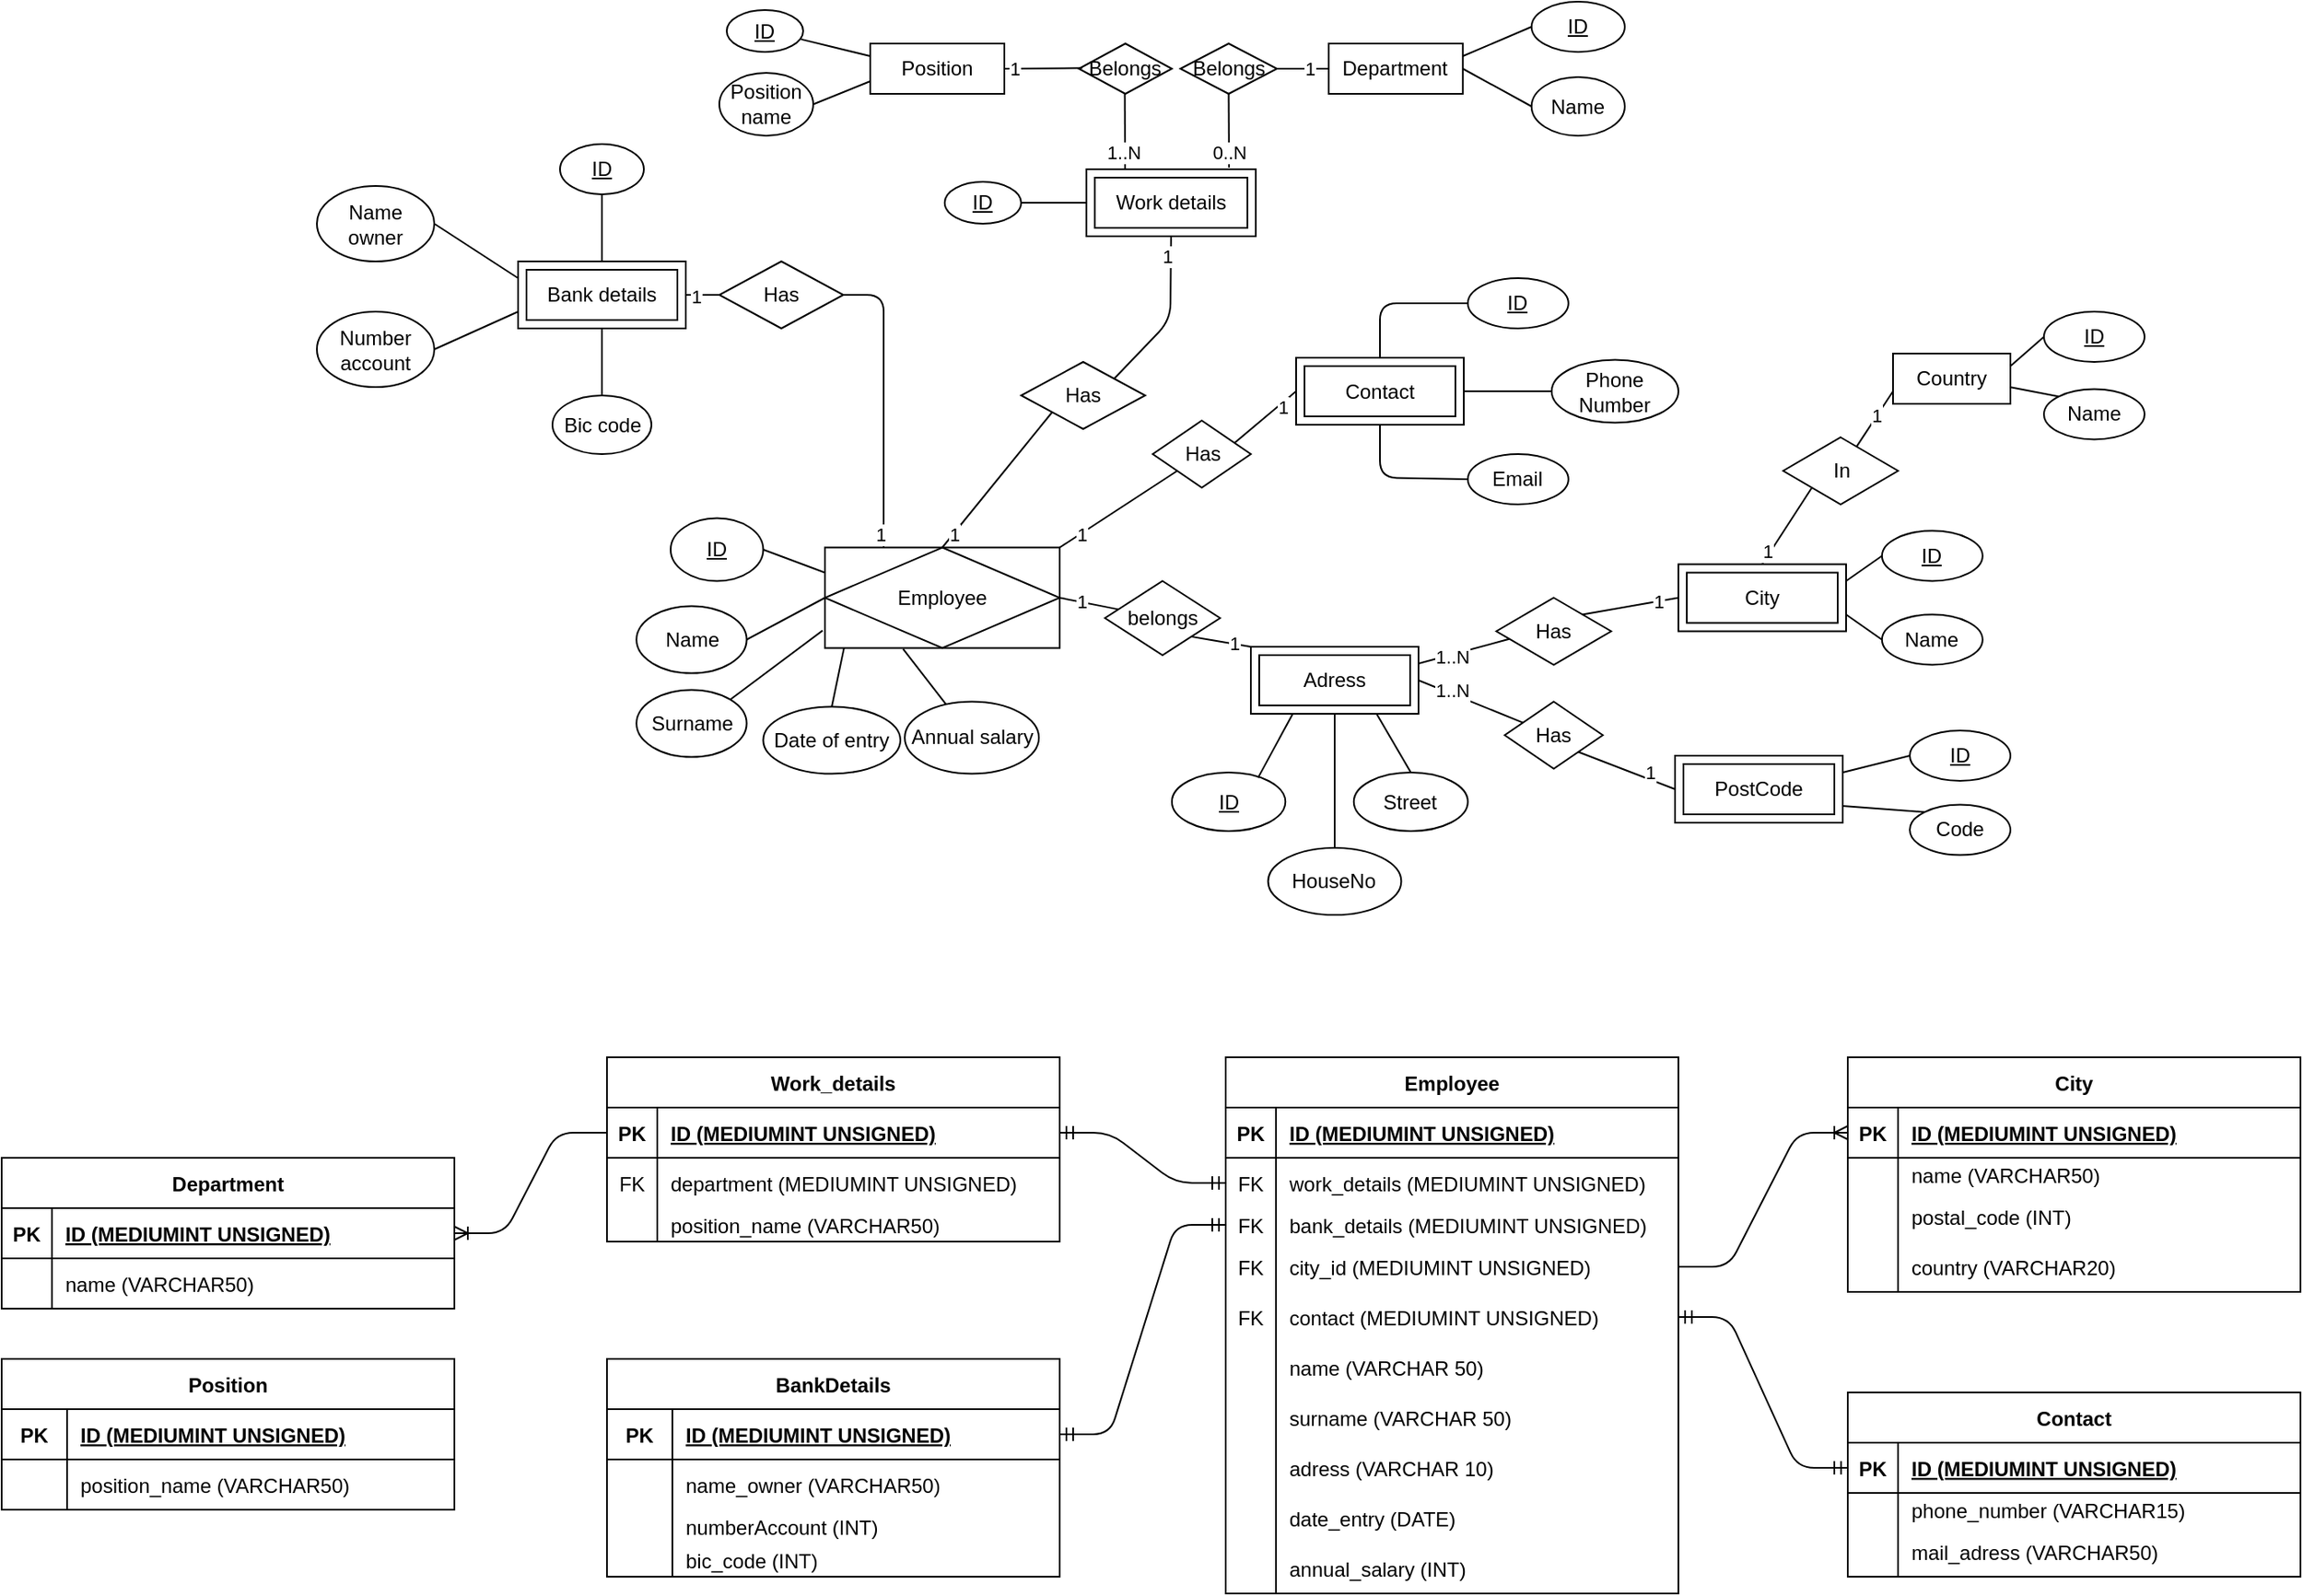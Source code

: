 <mxfile version="14.4.8" type="github">
  <diagram id="dUKlriAhat97oubzxFMH" name="Page-1">
    <mxGraphModel dx="2283" dy="645" grid="1" gridSize="10" guides="1" tooltips="1" connect="1" arrows="1" fold="1" page="1" pageScale="1" pageWidth="827" pageHeight="1169" math="0" shadow="0">
      <root>
        <mxCell id="0" />
        <mxCell id="1" parent="0" />
        <mxCell id="S6z84EZazb9VoYRG6gCT-3" value="Email" style="ellipse;whiteSpace=wrap;html=1;" parent="1" vertex="1">
          <mxGeometry x="176.41" y="320" width="60" height="30" as="geometry" />
        </mxCell>
        <mxCell id="S6z84EZazb9VoYRG6gCT-4" value="Surname" style="ellipse;whiteSpace=wrap;html=1;" parent="1" vertex="1">
          <mxGeometry x="-319.41" y="460.75" width="65.71" height="40" as="geometry" />
        </mxCell>
        <mxCell id="S6z84EZazb9VoYRG6gCT-5" value="Name" style="ellipse;whiteSpace=wrap;html=1;" parent="1" vertex="1">
          <mxGeometry x="-319.41" y="410.75" width="65.71" height="40" as="geometry" />
        </mxCell>
        <mxCell id="S6z84EZazb9VoYRG6gCT-6" value="&lt;u&gt;ID&lt;/u&gt;" style="ellipse;whiteSpace=wrap;html=1;" parent="1" vertex="1">
          <mxGeometry x="-299.02" y="358.25" width="55.21" height="37.5" as="geometry" />
        </mxCell>
        <mxCell id="S6z84EZazb9VoYRG6gCT-7" value="Date of entry" style="ellipse;whiteSpace=wrap;html=1;" parent="1" vertex="1">
          <mxGeometry x="-243.81" y="470.75" width="81.79" height="40" as="geometry" />
        </mxCell>
        <mxCell id="S6z84EZazb9VoYRG6gCT-8" value="" style="endArrow=none;html=1;exitX=1;exitY=0;exitDx=0;exitDy=0;entryX=-0.01;entryY=0.826;entryDx=0;entryDy=0;entryPerimeter=0;" parent="1" source="S6z84EZazb9VoYRG6gCT-4" target="91HeKqmKCbLNptaQR4t4-1" edge="1">
          <mxGeometry width="50" height="50" relative="1" as="geometry">
            <mxPoint x="-253.7" y="445.75" as="sourcePoint" />
            <mxPoint x="-196.77" y="430.75" as="targetPoint" />
          </mxGeometry>
        </mxCell>
        <mxCell id="S6z84EZazb9VoYRG6gCT-9" value="" style="endArrow=none;html=1;exitX=1;exitY=0.5;exitDx=0;exitDy=0;entryX=0;entryY=0.5;entryDx=0;entryDy=0;" parent="1" source="S6z84EZazb9VoYRG6gCT-5" target="91HeKqmKCbLNptaQR4t4-1" edge="1">
          <mxGeometry width="50" height="50" relative="1" as="geometry">
            <mxPoint x="-243.7" y="455.75" as="sourcePoint" />
            <mxPoint x="-194.41" y="420.75" as="targetPoint" />
          </mxGeometry>
        </mxCell>
        <mxCell id="S6z84EZazb9VoYRG6gCT-10" value="" style="endArrow=none;html=1;entryX=0;entryY=0.25;entryDx=0;entryDy=0;exitX=1;exitY=0.5;exitDx=0;exitDy=0;" parent="1" source="S6z84EZazb9VoYRG6gCT-6" target="91HeKqmKCbLNptaQR4t4-1" edge="1">
          <mxGeometry width="50" height="50" relative="1" as="geometry">
            <mxPoint x="-239.41" y="390.75" as="sourcePoint" />
            <mxPoint x="-196.77" y="400.75" as="targetPoint" />
          </mxGeometry>
        </mxCell>
        <mxCell id="S6z84EZazb9VoYRG6gCT-13" value="" style="endArrow=none;html=1;exitX=0.5;exitY=0;exitDx=0;exitDy=0;entryX=0.081;entryY=1.001;entryDx=0;entryDy=0;entryPerimeter=0;" parent="1" source="S6z84EZazb9VoYRG6gCT-7" target="91HeKqmKCbLNptaQR4t4-1" edge="1">
          <mxGeometry width="50" height="50" relative="1" as="geometry">
            <mxPoint x="-182.38" y="501.91" as="sourcePoint" />
            <mxPoint x="-184.508" y="430.63" as="targetPoint" />
          </mxGeometry>
        </mxCell>
        <mxCell id="S6z84EZazb9VoYRG6gCT-15" value="&lt;u&gt;ID&lt;/u&gt;" style="ellipse;whiteSpace=wrap;html=1;" parent="1" vertex="1">
          <mxGeometry x="176.41" y="215" width="60" height="30" as="geometry" />
        </mxCell>
        <mxCell id="S6z84EZazb9VoYRG6gCT-16" value="Phone Number" style="ellipse;whiteSpace=wrap;html=1;" parent="1" vertex="1">
          <mxGeometry x="226.41" y="263.75" width="75.59" height="37.5" as="geometry" />
        </mxCell>
        <mxCell id="S6z84EZazb9VoYRG6gCT-20" value="Has" style="rhombus;whiteSpace=wrap;html=1;" parent="1" vertex="1">
          <mxGeometry x="-90" y="265" width="74" height="40" as="geometry" />
        </mxCell>
        <mxCell id="S6z84EZazb9VoYRG6gCT-24" value="&lt;u&gt;ID&lt;/u&gt;" style="ellipse;whiteSpace=wrap;html=1;" parent="1" vertex="1">
          <mxGeometry x="-365" y="135" width="50" height="30" as="geometry" />
        </mxCell>
        <mxCell id="S6z84EZazb9VoYRG6gCT-25" value="Number account" style="ellipse;whiteSpace=wrap;html=1;" parent="1" vertex="1">
          <mxGeometry x="-510" y="235" width="70" height="45" as="geometry" />
        </mxCell>
        <mxCell id="S6z84EZazb9VoYRG6gCT-26" value="Name owner" style="ellipse;whiteSpace=wrap;html=1;" parent="1" vertex="1">
          <mxGeometry x="-510" y="160" width="70" height="45" as="geometry" />
        </mxCell>
        <mxCell id="S6z84EZazb9VoYRG6gCT-28" style="edgeStyle=orthogonalEdgeStyle;rounded=0;orthogonalLoop=1;jettySize=auto;html=1;exitX=0.5;exitY=1;exitDx=0;exitDy=0;" parent="1" source="S6z84EZazb9VoYRG6gCT-26" target="S6z84EZazb9VoYRG6gCT-26" edge="1">
          <mxGeometry relative="1" as="geometry" />
        </mxCell>
        <mxCell id="S6z84EZazb9VoYRG6gCT-29" value="Bic code" style="ellipse;whiteSpace=wrap;html=1;" parent="1" vertex="1">
          <mxGeometry x="-369.5" y="285" width="59" height="35" as="geometry" />
        </mxCell>
        <mxCell id="S6z84EZazb9VoYRG6gCT-31" value="" style="endArrow=none;html=1;exitX=1;exitY=0.5;exitDx=0;exitDy=0;entryX=0;entryY=0.75;entryDx=0;entryDy=0;" parent="1" source="S6z84EZazb9VoYRG6gCT-25" target="5fR36-6gvdW-eYb21j2Z-4" edge="1">
          <mxGeometry width="50" height="50" relative="1" as="geometry">
            <mxPoint x="-374.654" y="181.968" as="sourcePoint" />
            <mxPoint x="-390" y="222.5" as="targetPoint" />
          </mxGeometry>
        </mxCell>
        <mxCell id="S6z84EZazb9VoYRG6gCT-33" value="" style="endArrow=none;html=1;exitX=0.5;exitY=0;exitDx=0;exitDy=0;entryX=0.5;entryY=1;entryDx=0;entryDy=0;" parent="1" source="S6z84EZazb9VoYRG6gCT-29" target="5fR36-6gvdW-eYb21j2Z-4" edge="1">
          <mxGeometry width="50" height="50" relative="1" as="geometry">
            <mxPoint x="-354.654" y="201.968" as="sourcePoint" />
            <mxPoint x="-390" y="240" as="targetPoint" />
          </mxGeometry>
        </mxCell>
        <mxCell id="S6z84EZazb9VoYRG6gCT-35" value="HouseNo" style="ellipse;whiteSpace=wrap;html=1;" parent="1" vertex="1">
          <mxGeometry x="57.3" y="555" width="79.41" height="40" as="geometry" />
        </mxCell>
        <mxCell id="S6z84EZazb9VoYRG6gCT-36" value="Code" style="ellipse;whiteSpace=wrap;html=1;" parent="1" vertex="1">
          <mxGeometry x="440.0" y="529.25" width="60" height="30" as="geometry" />
        </mxCell>
        <mxCell id="S6z84EZazb9VoYRG6gCT-37" value="Street" style="ellipse;whiteSpace=wrap;html=1;" parent="1" vertex="1">
          <mxGeometry x="108.41" y="510" width="68" height="35" as="geometry" />
        </mxCell>
        <mxCell id="S6z84EZazb9VoYRG6gCT-40" value="" style="endArrow=none;html=1;exitX=0.5;exitY=1;exitDx=0;exitDy=0;entryX=0.5;entryY=0;entryDx=0;entryDy=0;" parent="1" source="5fR36-6gvdW-eYb21j2Z-17" target="S6z84EZazb9VoYRG6gCT-35" edge="1">
          <mxGeometry width="50" height="50" relative="1" as="geometry">
            <mxPoint x="106.0" y="457.5" as="sourcePoint" />
            <mxPoint x="-13.0" y="430" as="targetPoint" />
          </mxGeometry>
        </mxCell>
        <mxCell id="S6z84EZazb9VoYRG6gCT-41" value="Department" style="rounded=0;whiteSpace=wrap;html=1;" parent="1" vertex="1">
          <mxGeometry x="93.41" y="75" width="80" height="30" as="geometry" />
        </mxCell>
        <mxCell id="S6z84EZazb9VoYRG6gCT-42" value="&lt;u&gt;ID&lt;/u&gt;" style="ellipse;whiteSpace=wrap;html=1;" parent="1" vertex="1">
          <mxGeometry x="-0.09" y="510" width="67.71" height="35" as="geometry" />
        </mxCell>
        <mxCell id="S6z84EZazb9VoYRG6gCT-43" value="" style="endArrow=none;html=1;exitX=0.25;exitY=1;exitDx=0;exitDy=0;entryX=0.759;entryY=0.091;entryDx=0;entryDy=0;entryPerimeter=0;" parent="1" source="5fR36-6gvdW-eYb21j2Z-17" target="S6z84EZazb9VoYRG6gCT-42" edge="1">
          <mxGeometry width="50" height="50" relative="1" as="geometry">
            <mxPoint x="106.0" y="450" as="sourcePoint" />
            <mxPoint x="50.265" y="510" as="targetPoint" />
          </mxGeometry>
        </mxCell>
        <mxCell id="S6z84EZazb9VoYRG6gCT-45" value="&lt;u&gt;ID&lt;/u&gt;" style="ellipse;whiteSpace=wrap;html=1;" parent="1" vertex="1">
          <mxGeometry x="214.41" y="50" width="55.59" height="30" as="geometry" />
        </mxCell>
        <mxCell id="S6z84EZazb9VoYRG6gCT-46" value="Name" style="ellipse;whiteSpace=wrap;html=1;" parent="1" vertex="1">
          <mxGeometry x="214.41" y="95" width="55.59" height="35" as="geometry" />
        </mxCell>
        <mxCell id="S6z84EZazb9VoYRG6gCT-47" value="" style="endArrow=none;html=1;exitX=0;exitY=0.5;exitDx=0;exitDy=0;entryX=1;entryY=0.25;entryDx=0;entryDy=0;" parent="1" source="S6z84EZazb9VoYRG6gCT-45" target="S6z84EZazb9VoYRG6gCT-41" edge="1">
          <mxGeometry width="50" height="50" relative="1" as="geometry">
            <mxPoint x="260.41" y="222.5" as="sourcePoint" />
            <mxPoint x="310.41" y="172.5" as="targetPoint" />
          </mxGeometry>
        </mxCell>
        <mxCell id="S6z84EZazb9VoYRG6gCT-48" value="" style="endArrow=none;html=1;exitX=0;exitY=0.5;exitDx=0;exitDy=0;entryX=1;entryY=0.5;entryDx=0;entryDy=0;" parent="1" source="S6z84EZazb9VoYRG6gCT-46" target="S6z84EZazb9VoYRG6gCT-41" edge="1">
          <mxGeometry width="50" height="50" relative="1" as="geometry">
            <mxPoint x="385.41" y="62.5" as="sourcePoint" />
            <mxPoint x="350.41" y="80" as="targetPoint" />
          </mxGeometry>
        </mxCell>
        <mxCell id="7Pe9qCtPHlcF41btI4ql-30" value="&lt;u&gt;ID&lt;/u&gt;" style="ellipse;whiteSpace=wrap;html=1;" parent="1" vertex="1">
          <mxGeometry x="-135.59" y="157.5" width="45.59" height="25" as="geometry" />
        </mxCell>
        <mxCell id="7Pe9qCtPHlcF41btI4ql-31" value="Position name" style="ellipse;whiteSpace=wrap;html=1;" parent="1" vertex="1">
          <mxGeometry x="-270" y="92.5" width="56" height="37.5" as="geometry" />
        </mxCell>
        <mxCell id="7Pe9qCtPHlcF41btI4ql-32" value="" style="endArrow=none;html=1;exitX=0;exitY=0.5;exitDx=0;exitDy=0;entryX=1;entryY=0.5;entryDx=0;entryDy=0;" parent="1" source="5fR36-6gvdW-eYb21j2Z-9" target="7Pe9qCtPHlcF41btI4ql-30" edge="1">
          <mxGeometry width="50" height="50" relative="1" as="geometry">
            <mxPoint x="73.41" y="155" as="sourcePoint" />
            <mxPoint x="126" y="175" as="targetPoint" />
          </mxGeometry>
        </mxCell>
        <mxCell id="7Pe9qCtPHlcF41btI4ql-35" value="Annual salary" style="ellipse;whiteSpace=wrap;html=1;" parent="1" vertex="1">
          <mxGeometry x="-159.41" y="467.75" width="80" height="43" as="geometry" />
        </mxCell>
        <mxCell id="AxKbAEhmJMji4_Gcyk8H-4" value="" style="endArrow=none;html=1;entryX=0.5;entryY=1;entryDx=0;entryDy=0;exitX=1;exitY=0;exitDx=0;exitDy=0;" parent="1" source="S6z84EZazb9VoYRG6gCT-20" target="5fR36-6gvdW-eYb21j2Z-9" edge="1">
          <mxGeometry width="50" height="50" relative="1" as="geometry">
            <mxPoint x="-130" y="238" as="sourcePoint" />
            <mxPoint x="-92.79" y="190" as="targetPoint" />
            <Array as="points">
              <mxPoint x="-1" y="240" />
            </Array>
          </mxGeometry>
        </mxCell>
        <mxCell id="AxKbAEhmJMji4_Gcyk8H-5" value="" style="endArrow=none;html=1;exitX=0.5;exitY=0;exitDx=0;exitDy=0;entryX=0;entryY=1;entryDx=0;entryDy=0;" parent="1" source="91HeKqmKCbLNptaQR4t4-1" target="S6z84EZazb9VoYRG6gCT-20" edge="1">
          <mxGeometry width="50" height="50" relative="1" as="geometry">
            <mxPoint x="-114.505" y="345" as="sourcePoint" />
            <mxPoint x="-110.22" y="305" as="targetPoint" />
          </mxGeometry>
        </mxCell>
        <mxCell id="AxKbAEhmJMji4_Gcyk8H-7" value="" style="endArrow=none;html=1;entryX=1;entryY=0.5;entryDx=0;entryDy=0;exitX=0;exitY=0.5;exitDx=0;exitDy=0;" parent="1" source="S6z84EZazb9VoYRG6gCT-41" target="5fR36-6gvdW-eYb21j2Z-10" edge="1">
          <mxGeometry width="50" height="50" relative="1" as="geometry">
            <mxPoint x="-11.09" y="230" as="sourcePoint" />
            <mxPoint x="34.91" y="140" as="targetPoint" />
          </mxGeometry>
        </mxCell>
        <mxCell id="AxKbAEhmJMji4_Gcyk8H-9" value="" style="endArrow=none;html=1;exitX=1;exitY=0.5;exitDx=0;exitDy=0;entryX=0.25;entryY=0;entryDx=0;entryDy=0;" parent="1" source="-v9AJ_G45XZf8PZlxHeR-1" target="91HeKqmKCbLNptaQR4t4-1" edge="1">
          <mxGeometry width="50" height="50" relative="1" as="geometry">
            <mxPoint x="-161.5" y="248" as="sourcePoint" />
            <mxPoint x="-140.932" y="345" as="targetPoint" />
            <Array as="points">
              <mxPoint x="-172" y="225" />
            </Array>
          </mxGeometry>
        </mxCell>
        <mxCell id="AxKbAEhmJMji4_Gcyk8H-18" style="edgeStyle=orthogonalEdgeStyle;rounded=0;orthogonalLoop=1;jettySize=auto;html=1;exitX=0.5;exitY=1;exitDx=0;exitDy=0;" parent="1" source="7Pe9qCtPHlcF41btI4ql-35" target="7Pe9qCtPHlcF41btI4ql-35" edge="1">
          <mxGeometry relative="1" as="geometry" />
        </mxCell>
        <mxCell id="AxKbAEhmJMji4_Gcyk8H-20" value="1" style="edgeLabel;html=1;align=center;verticalAlign=middle;resizable=0;points=[];" parent="1" vertex="1" connectable="0">
          <mxGeometry x="193.408" y="95.0" as="geometry">
            <mxPoint x="-112" y="-5" as="offset" />
          </mxGeometry>
        </mxCell>
        <mxCell id="gzNxHE9mh_g1VyEG_6RI-5" value="Employee" style="shape=table;startSize=30;container=1;collapsible=1;childLayout=tableLayout;fixedRows=1;rowLines=0;fontStyle=1;align=center;resizeLast=1;" parent="1" vertex="1">
          <mxGeometry x="32" y="680" width="270" height="320" as="geometry">
            <mxRectangle x="-170" y="680" width="80" height="30" as="alternateBounds" />
          </mxGeometry>
        </mxCell>
        <mxCell id="gzNxHE9mh_g1VyEG_6RI-6" value="" style="shape=partialRectangle;collapsible=0;dropTarget=0;pointerEvents=0;fillColor=none;top=0;left=0;bottom=1;right=0;points=[[0,0.5],[1,0.5]];portConstraint=eastwest;" parent="gzNxHE9mh_g1VyEG_6RI-5" vertex="1">
          <mxGeometry y="30" width="270" height="30" as="geometry" />
        </mxCell>
        <mxCell id="gzNxHE9mh_g1VyEG_6RI-7" value="PK" style="shape=partialRectangle;connectable=0;fillColor=none;top=0;left=0;bottom=0;right=0;fontStyle=1;overflow=hidden;" parent="gzNxHE9mh_g1VyEG_6RI-6" vertex="1">
          <mxGeometry width="30" height="30" as="geometry" />
        </mxCell>
        <mxCell id="gzNxHE9mh_g1VyEG_6RI-8" value="ID (MEDIUMINT UNSIGNED)" style="shape=partialRectangle;connectable=0;fillColor=none;top=0;left=0;bottom=0;right=0;align=left;spacingLeft=6;fontStyle=5;overflow=hidden;" parent="gzNxHE9mh_g1VyEG_6RI-6" vertex="1">
          <mxGeometry x="30" width="240" height="30" as="geometry" />
        </mxCell>
        <mxCell id="gzNxHE9mh_g1VyEG_6RI-82" value="" style="shape=partialRectangle;collapsible=0;dropTarget=0;pointerEvents=0;fillColor=none;top=0;left=0;bottom=0;right=0;points=[[0,0.5],[1,0.5]];portConstraint=eastwest;" parent="gzNxHE9mh_g1VyEG_6RI-5" vertex="1">
          <mxGeometry y="60" width="270" height="30" as="geometry" />
        </mxCell>
        <mxCell id="gzNxHE9mh_g1VyEG_6RI-83" value="FK" style="shape=partialRectangle;connectable=0;fillColor=none;top=0;left=0;bottom=0;right=0;editable=1;overflow=hidden;" parent="gzNxHE9mh_g1VyEG_6RI-82" vertex="1">
          <mxGeometry width="30" height="30" as="geometry" />
        </mxCell>
        <mxCell id="gzNxHE9mh_g1VyEG_6RI-84" value="work_details (MEDIUMINT UNSIGNED)" style="shape=partialRectangle;connectable=0;fillColor=none;top=0;left=0;bottom=0;right=0;align=left;spacingLeft=6;overflow=hidden;" parent="gzNxHE9mh_g1VyEG_6RI-82" vertex="1">
          <mxGeometry x="30" width="240" height="30" as="geometry" />
        </mxCell>
        <mxCell id="gzNxHE9mh_g1VyEG_6RI-9" value="" style="shape=partialRectangle;collapsible=0;dropTarget=0;pointerEvents=0;fillColor=none;top=0;left=0;bottom=0;right=0;points=[[0,0.5],[1,0.5]];portConstraint=eastwest;" parent="gzNxHE9mh_g1VyEG_6RI-5" vertex="1">
          <mxGeometry y="90" width="270" height="20" as="geometry" />
        </mxCell>
        <mxCell id="gzNxHE9mh_g1VyEG_6RI-10" value="FK" style="shape=partialRectangle;connectable=0;fillColor=none;top=0;left=0;bottom=0;right=0;editable=1;overflow=hidden;" parent="gzNxHE9mh_g1VyEG_6RI-9" vertex="1">
          <mxGeometry width="30" height="20" as="geometry" />
        </mxCell>
        <mxCell id="gzNxHE9mh_g1VyEG_6RI-11" value="bank_details (MEDIUMINT UNSIGNED)" style="shape=partialRectangle;connectable=0;fillColor=none;top=0;left=0;bottom=0;right=0;align=left;spacingLeft=6;overflow=hidden;" parent="gzNxHE9mh_g1VyEG_6RI-9" vertex="1">
          <mxGeometry x="30" width="240" height="20" as="geometry" />
        </mxCell>
        <mxCell id="gzNxHE9mh_g1VyEG_6RI-18" value="" style="shape=partialRectangle;collapsible=0;dropTarget=0;pointerEvents=0;fillColor=none;top=0;left=0;bottom=0;right=0;points=[[0,0.5],[1,0.5]];portConstraint=eastwest;" parent="gzNxHE9mh_g1VyEG_6RI-5" vertex="1">
          <mxGeometry y="110" width="270" height="30" as="geometry" />
        </mxCell>
        <mxCell id="gzNxHE9mh_g1VyEG_6RI-19" value="FK" style="shape=partialRectangle;connectable=0;fillColor=none;top=0;left=0;bottom=0;right=0;editable=1;overflow=hidden;" parent="gzNxHE9mh_g1VyEG_6RI-18" vertex="1">
          <mxGeometry width="30" height="30" as="geometry" />
        </mxCell>
        <mxCell id="gzNxHE9mh_g1VyEG_6RI-20" value="city_id (MEDIUMINT UNSIGNED)" style="shape=partialRectangle;connectable=0;fillColor=none;top=0;left=0;bottom=0;right=0;align=left;spacingLeft=6;overflow=hidden;" parent="gzNxHE9mh_g1VyEG_6RI-18" vertex="1">
          <mxGeometry x="30" width="240" height="30" as="geometry" />
        </mxCell>
        <mxCell id="gzNxHE9mh_g1VyEG_6RI-79" value="" style="shape=partialRectangle;collapsible=0;dropTarget=0;pointerEvents=0;fillColor=none;top=0;left=0;bottom=0;right=0;points=[[0,0.5],[1,0.5]];portConstraint=eastwest;" parent="gzNxHE9mh_g1VyEG_6RI-5" vertex="1">
          <mxGeometry y="140" width="270" height="30" as="geometry" />
        </mxCell>
        <mxCell id="gzNxHE9mh_g1VyEG_6RI-80" value="FK" style="shape=partialRectangle;connectable=0;fillColor=none;top=0;left=0;bottom=0;right=0;editable=1;overflow=hidden;" parent="gzNxHE9mh_g1VyEG_6RI-79" vertex="1">
          <mxGeometry width="30" height="30" as="geometry" />
        </mxCell>
        <mxCell id="gzNxHE9mh_g1VyEG_6RI-81" value="contact (MEDIUMINT UNSIGNED)" style="shape=partialRectangle;connectable=0;fillColor=none;top=0;left=0;bottom=0;right=0;align=left;spacingLeft=6;overflow=hidden;" parent="gzNxHE9mh_g1VyEG_6RI-79" vertex="1">
          <mxGeometry x="30" width="240" height="30" as="geometry" />
        </mxCell>
        <mxCell id="gzNxHE9mh_g1VyEG_6RI-12" value="" style="shape=partialRectangle;collapsible=0;dropTarget=0;pointerEvents=0;fillColor=none;top=0;left=0;bottom=0;right=0;points=[[0,0.5],[1,0.5]];portConstraint=eastwest;" parent="gzNxHE9mh_g1VyEG_6RI-5" vertex="1">
          <mxGeometry y="170" width="270" height="30" as="geometry" />
        </mxCell>
        <mxCell id="gzNxHE9mh_g1VyEG_6RI-13" value="" style="shape=partialRectangle;connectable=0;fillColor=none;top=0;left=0;bottom=0;right=0;editable=1;overflow=hidden;" parent="gzNxHE9mh_g1VyEG_6RI-12" vertex="1">
          <mxGeometry width="30" height="30" as="geometry" />
        </mxCell>
        <mxCell id="gzNxHE9mh_g1VyEG_6RI-14" value="name (VARCHAR 50)" style="shape=partialRectangle;connectable=0;fillColor=none;top=0;left=0;bottom=0;right=0;align=left;spacingLeft=6;overflow=hidden;" parent="gzNxHE9mh_g1VyEG_6RI-12" vertex="1">
          <mxGeometry x="30" width="240" height="30" as="geometry" />
        </mxCell>
        <mxCell id="gzNxHE9mh_g1VyEG_6RI-15" value="" style="shape=partialRectangle;collapsible=0;dropTarget=0;pointerEvents=0;fillColor=none;top=0;left=0;bottom=0;right=0;points=[[0,0.5],[1,0.5]];portConstraint=eastwest;" parent="gzNxHE9mh_g1VyEG_6RI-5" vertex="1">
          <mxGeometry y="200" width="270" height="30" as="geometry" />
        </mxCell>
        <mxCell id="gzNxHE9mh_g1VyEG_6RI-16" value="" style="shape=partialRectangle;connectable=0;fillColor=none;top=0;left=0;bottom=0;right=0;editable=1;overflow=hidden;" parent="gzNxHE9mh_g1VyEG_6RI-15" vertex="1">
          <mxGeometry width="30" height="30" as="geometry" />
        </mxCell>
        <mxCell id="gzNxHE9mh_g1VyEG_6RI-17" value="surname (VARCHAR 50)" style="shape=partialRectangle;connectable=0;fillColor=none;top=0;left=0;bottom=0;right=0;align=left;spacingLeft=6;overflow=hidden;" parent="gzNxHE9mh_g1VyEG_6RI-15" vertex="1">
          <mxGeometry x="30" width="240" height="30" as="geometry" />
        </mxCell>
        <mxCell id="gzNxHE9mh_g1VyEG_6RI-51" value="" style="shape=partialRectangle;collapsible=0;dropTarget=0;pointerEvents=0;fillColor=none;top=0;left=0;bottom=0;right=0;points=[[0,0.5],[1,0.5]];portConstraint=eastwest;" parent="gzNxHE9mh_g1VyEG_6RI-5" vertex="1">
          <mxGeometry y="230" width="270" height="30" as="geometry" />
        </mxCell>
        <mxCell id="gzNxHE9mh_g1VyEG_6RI-52" value="" style="shape=partialRectangle;connectable=0;fillColor=none;top=0;left=0;bottom=0;right=0;editable=1;overflow=hidden;" parent="gzNxHE9mh_g1VyEG_6RI-51" vertex="1">
          <mxGeometry width="30" height="30" as="geometry" />
        </mxCell>
        <mxCell id="gzNxHE9mh_g1VyEG_6RI-53" value="adress (VARCHAR 10)" style="shape=partialRectangle;connectable=0;fillColor=none;top=0;left=0;bottom=0;right=0;align=left;spacingLeft=6;overflow=hidden;" parent="gzNxHE9mh_g1VyEG_6RI-51" vertex="1">
          <mxGeometry x="30" width="240" height="30" as="geometry" />
        </mxCell>
        <mxCell id="gzNxHE9mh_g1VyEG_6RI-73" value="" style="shape=partialRectangle;collapsible=0;dropTarget=0;pointerEvents=0;fillColor=none;top=0;left=0;bottom=0;right=0;points=[[0,0.5],[1,0.5]];portConstraint=eastwest;" parent="gzNxHE9mh_g1VyEG_6RI-5" vertex="1">
          <mxGeometry y="260" width="270" height="30" as="geometry" />
        </mxCell>
        <mxCell id="gzNxHE9mh_g1VyEG_6RI-74" value="" style="shape=partialRectangle;connectable=0;fillColor=none;top=0;left=0;bottom=0;right=0;editable=1;overflow=hidden;" parent="gzNxHE9mh_g1VyEG_6RI-73" vertex="1">
          <mxGeometry width="30" height="30" as="geometry" />
        </mxCell>
        <mxCell id="gzNxHE9mh_g1VyEG_6RI-75" value="date_entry (DATE)" style="shape=partialRectangle;connectable=0;fillColor=none;top=0;left=0;bottom=0;right=0;align=left;spacingLeft=6;overflow=hidden;" parent="gzNxHE9mh_g1VyEG_6RI-73" vertex="1">
          <mxGeometry x="30" width="240" height="30" as="geometry" />
        </mxCell>
        <mxCell id="gzNxHE9mh_g1VyEG_6RI-76" value="" style="shape=partialRectangle;collapsible=0;dropTarget=0;pointerEvents=0;fillColor=none;top=0;left=0;bottom=0;right=0;points=[[0,0.5],[1,0.5]];portConstraint=eastwest;" parent="gzNxHE9mh_g1VyEG_6RI-5" vertex="1">
          <mxGeometry y="290" width="270" height="30" as="geometry" />
        </mxCell>
        <mxCell id="gzNxHE9mh_g1VyEG_6RI-77" value="" style="shape=partialRectangle;connectable=0;fillColor=none;top=0;left=0;bottom=0;right=0;editable=1;overflow=hidden;" parent="gzNxHE9mh_g1VyEG_6RI-76" vertex="1">
          <mxGeometry width="30" height="30" as="geometry" />
        </mxCell>
        <mxCell id="gzNxHE9mh_g1VyEG_6RI-78" value="annual_salary (INT)" style="shape=partialRectangle;connectable=0;fillColor=none;top=0;left=0;bottom=0;right=0;align=left;spacingLeft=6;overflow=hidden;" parent="gzNxHE9mh_g1VyEG_6RI-76" vertex="1">
          <mxGeometry x="30" width="240" height="30" as="geometry" />
        </mxCell>
        <mxCell id="gzNxHE9mh_g1VyEG_6RI-87" value="City" style="shape=table;startSize=30;container=1;collapsible=1;childLayout=tableLayout;fixedRows=1;rowLines=0;fontStyle=1;align=center;resizeLast=1;" parent="1" vertex="1">
          <mxGeometry x="403" y="680" width="270" height="140" as="geometry">
            <mxRectangle x="4" y="1039" width="80" height="30" as="alternateBounds" />
          </mxGeometry>
        </mxCell>
        <mxCell id="gzNxHE9mh_g1VyEG_6RI-88" value="" style="shape=partialRectangle;collapsible=0;dropTarget=0;pointerEvents=0;fillColor=none;top=0;left=0;bottom=1;right=0;points=[[0,0.5],[1,0.5]];portConstraint=eastwest;" parent="gzNxHE9mh_g1VyEG_6RI-87" vertex="1">
          <mxGeometry y="30" width="270" height="30" as="geometry" />
        </mxCell>
        <mxCell id="gzNxHE9mh_g1VyEG_6RI-89" value="PK" style="shape=partialRectangle;connectable=0;fillColor=none;top=0;left=0;bottom=0;right=0;fontStyle=1;overflow=hidden;" parent="gzNxHE9mh_g1VyEG_6RI-88" vertex="1">
          <mxGeometry width="30" height="30" as="geometry" />
        </mxCell>
        <mxCell id="gzNxHE9mh_g1VyEG_6RI-90" value="ID (MEDIUMINT UNSIGNED)" style="shape=partialRectangle;connectable=0;fillColor=none;top=0;left=0;bottom=0;right=0;align=left;spacingLeft=6;fontStyle=5;overflow=hidden;" parent="gzNxHE9mh_g1VyEG_6RI-88" vertex="1">
          <mxGeometry x="30" width="240" height="30" as="geometry" />
        </mxCell>
        <mxCell id="gzNxHE9mh_g1VyEG_6RI-91" value="" style="shape=partialRectangle;collapsible=0;dropTarget=0;pointerEvents=0;fillColor=none;top=0;left=0;bottom=0;right=0;points=[[0,0.5],[1,0.5]];portConstraint=eastwest;" parent="gzNxHE9mh_g1VyEG_6RI-87" vertex="1">
          <mxGeometry y="60" width="270" height="20" as="geometry" />
        </mxCell>
        <mxCell id="gzNxHE9mh_g1VyEG_6RI-92" value="" style="shape=partialRectangle;connectable=0;fillColor=none;top=0;left=0;bottom=0;right=0;editable=1;overflow=hidden;" parent="gzNxHE9mh_g1VyEG_6RI-91" vertex="1">
          <mxGeometry width="30" height="20" as="geometry" />
        </mxCell>
        <mxCell id="gzNxHE9mh_g1VyEG_6RI-93" value="name (VARCHAR50)" style="shape=partialRectangle;connectable=0;fillColor=none;top=0;left=0;bottom=0;right=0;align=left;spacingLeft=6;overflow=hidden;" parent="gzNxHE9mh_g1VyEG_6RI-91" vertex="1">
          <mxGeometry x="30" width="240" height="20" as="geometry" />
        </mxCell>
        <mxCell id="gzNxHE9mh_g1VyEG_6RI-94" value="" style="shape=partialRectangle;collapsible=0;dropTarget=0;pointerEvents=0;fillColor=none;top=0;left=0;bottom=0;right=0;points=[[0,0.5],[1,0.5]];portConstraint=eastwest;" parent="gzNxHE9mh_g1VyEG_6RI-87" vertex="1">
          <mxGeometry y="80" width="270" height="30" as="geometry" />
        </mxCell>
        <mxCell id="gzNxHE9mh_g1VyEG_6RI-95" value="" style="shape=partialRectangle;connectable=0;fillColor=none;top=0;left=0;bottom=0;right=0;editable=1;overflow=hidden;" parent="gzNxHE9mh_g1VyEG_6RI-94" vertex="1">
          <mxGeometry width="30" height="30" as="geometry" />
        </mxCell>
        <mxCell id="gzNxHE9mh_g1VyEG_6RI-96" value="postal_code (INT)" style="shape=partialRectangle;connectable=0;fillColor=none;top=0;left=0;bottom=0;right=0;align=left;spacingLeft=6;overflow=hidden;" parent="gzNxHE9mh_g1VyEG_6RI-94" vertex="1">
          <mxGeometry x="30" width="240" height="30" as="geometry" />
        </mxCell>
        <mxCell id="gzNxHE9mh_g1VyEG_6RI-97" value="" style="shape=partialRectangle;collapsible=0;dropTarget=0;pointerEvents=0;fillColor=none;top=0;left=0;bottom=0;right=0;points=[[0,0.5],[1,0.5]];portConstraint=eastwest;" parent="gzNxHE9mh_g1VyEG_6RI-87" vertex="1">
          <mxGeometry y="110" width="270" height="30" as="geometry" />
        </mxCell>
        <mxCell id="gzNxHE9mh_g1VyEG_6RI-98" value="" style="shape=partialRectangle;connectable=0;fillColor=none;top=0;left=0;bottom=0;right=0;editable=1;overflow=hidden;" parent="gzNxHE9mh_g1VyEG_6RI-97" vertex="1">
          <mxGeometry width="30" height="30" as="geometry" />
        </mxCell>
        <mxCell id="gzNxHE9mh_g1VyEG_6RI-99" value="country (VARCHAR20)" style="shape=partialRectangle;connectable=0;fillColor=none;top=0;left=0;bottom=0;right=0;align=left;spacingLeft=6;overflow=hidden;" parent="gzNxHE9mh_g1VyEG_6RI-97" vertex="1">
          <mxGeometry x="30" width="240" height="30" as="geometry" />
        </mxCell>
        <mxCell id="gzNxHE9mh_g1VyEG_6RI-118" value="Contact" style="shape=table;startSize=30;container=1;collapsible=1;childLayout=tableLayout;fixedRows=1;rowLines=0;fontStyle=1;align=center;resizeLast=1;" parent="1" vertex="1">
          <mxGeometry x="403" y="880" width="270" height="110" as="geometry">
            <mxRectangle x="4" y="1039" width="80" height="30" as="alternateBounds" />
          </mxGeometry>
        </mxCell>
        <mxCell id="gzNxHE9mh_g1VyEG_6RI-119" value="" style="shape=partialRectangle;collapsible=0;dropTarget=0;pointerEvents=0;fillColor=none;top=0;left=0;bottom=1;right=0;points=[[0,0.5],[1,0.5]];portConstraint=eastwest;" parent="gzNxHE9mh_g1VyEG_6RI-118" vertex="1">
          <mxGeometry y="30" width="270" height="30" as="geometry" />
        </mxCell>
        <mxCell id="gzNxHE9mh_g1VyEG_6RI-120" value="PK" style="shape=partialRectangle;connectable=0;fillColor=none;top=0;left=0;bottom=0;right=0;fontStyle=1;overflow=hidden;" parent="gzNxHE9mh_g1VyEG_6RI-119" vertex="1">
          <mxGeometry width="30" height="30" as="geometry" />
        </mxCell>
        <mxCell id="gzNxHE9mh_g1VyEG_6RI-121" value="ID (MEDIUMINT UNSIGNED)" style="shape=partialRectangle;connectable=0;fillColor=none;top=0;left=0;bottom=0;right=0;align=left;spacingLeft=6;fontStyle=5;overflow=hidden;" parent="gzNxHE9mh_g1VyEG_6RI-119" vertex="1">
          <mxGeometry x="30" width="240" height="30" as="geometry" />
        </mxCell>
        <mxCell id="gzNxHE9mh_g1VyEG_6RI-122" value="" style="shape=partialRectangle;collapsible=0;dropTarget=0;pointerEvents=0;fillColor=none;top=0;left=0;bottom=0;right=0;points=[[0,0.5],[1,0.5]];portConstraint=eastwest;" parent="gzNxHE9mh_g1VyEG_6RI-118" vertex="1">
          <mxGeometry y="60" width="270" height="20" as="geometry" />
        </mxCell>
        <mxCell id="gzNxHE9mh_g1VyEG_6RI-123" value="" style="shape=partialRectangle;connectable=0;fillColor=none;top=0;left=0;bottom=0;right=0;editable=1;overflow=hidden;" parent="gzNxHE9mh_g1VyEG_6RI-122" vertex="1">
          <mxGeometry width="30" height="20" as="geometry" />
        </mxCell>
        <mxCell id="gzNxHE9mh_g1VyEG_6RI-124" value="phone_number (VARCHAR15)" style="shape=partialRectangle;connectable=0;fillColor=none;top=0;left=0;bottom=0;right=0;align=left;spacingLeft=6;overflow=hidden;" parent="gzNxHE9mh_g1VyEG_6RI-122" vertex="1">
          <mxGeometry x="30" width="240" height="20" as="geometry" />
        </mxCell>
        <mxCell id="gzNxHE9mh_g1VyEG_6RI-125" value="" style="shape=partialRectangle;collapsible=0;dropTarget=0;pointerEvents=0;fillColor=none;top=0;left=0;bottom=0;right=0;points=[[0,0.5],[1,0.5]];portConstraint=eastwest;" parent="gzNxHE9mh_g1VyEG_6RI-118" vertex="1">
          <mxGeometry y="80" width="270" height="30" as="geometry" />
        </mxCell>
        <mxCell id="gzNxHE9mh_g1VyEG_6RI-126" value="" style="shape=partialRectangle;connectable=0;fillColor=none;top=0;left=0;bottom=0;right=0;editable=1;overflow=hidden;" parent="gzNxHE9mh_g1VyEG_6RI-125" vertex="1">
          <mxGeometry width="30" height="30" as="geometry" />
        </mxCell>
        <mxCell id="gzNxHE9mh_g1VyEG_6RI-127" value="mail_adress (VARCHAR50)" style="shape=partialRectangle;connectable=0;fillColor=none;top=0;left=0;bottom=0;right=0;align=left;spacingLeft=6;overflow=hidden;" parent="gzNxHE9mh_g1VyEG_6RI-125" vertex="1">
          <mxGeometry x="30" width="240" height="30" as="geometry" />
        </mxCell>
        <mxCell id="gzNxHE9mh_g1VyEG_6RI-131" value="Work_details" style="shape=table;startSize=30;container=1;collapsible=1;childLayout=tableLayout;fixedRows=1;rowLines=0;fontStyle=1;align=center;resizeLast=1;" parent="1" vertex="1">
          <mxGeometry x="-337" y="680" width="270" height="110" as="geometry">
            <mxRectangle x="4" y="1039" width="80" height="30" as="alternateBounds" />
          </mxGeometry>
        </mxCell>
        <mxCell id="gzNxHE9mh_g1VyEG_6RI-132" value="" style="shape=partialRectangle;collapsible=0;dropTarget=0;pointerEvents=0;fillColor=none;top=0;left=0;bottom=1;right=0;points=[[0,0.5],[1,0.5]];portConstraint=eastwest;" parent="gzNxHE9mh_g1VyEG_6RI-131" vertex="1">
          <mxGeometry y="30" width="270" height="30" as="geometry" />
        </mxCell>
        <mxCell id="gzNxHE9mh_g1VyEG_6RI-133" value="PK" style="shape=partialRectangle;connectable=0;fillColor=none;top=0;left=0;bottom=0;right=0;fontStyle=1;overflow=hidden;" parent="gzNxHE9mh_g1VyEG_6RI-132" vertex="1">
          <mxGeometry width="30" height="30" as="geometry" />
        </mxCell>
        <mxCell id="gzNxHE9mh_g1VyEG_6RI-134" value="ID (MEDIUMINT UNSIGNED)" style="shape=partialRectangle;connectable=0;fillColor=none;top=0;left=0;bottom=0;right=0;align=left;spacingLeft=6;fontStyle=5;overflow=hidden;" parent="gzNxHE9mh_g1VyEG_6RI-132" vertex="1">
          <mxGeometry x="30" width="240" height="30" as="geometry" />
        </mxCell>
        <mxCell id="gzNxHE9mh_g1VyEG_6RI-135" value="" style="shape=partialRectangle;collapsible=0;dropTarget=0;pointerEvents=0;fillColor=none;top=0;left=0;bottom=0;right=0;points=[[0,0.5],[1,0.5]];portConstraint=eastwest;" parent="gzNxHE9mh_g1VyEG_6RI-131" vertex="1">
          <mxGeometry y="60" width="270" height="30" as="geometry" />
        </mxCell>
        <mxCell id="gzNxHE9mh_g1VyEG_6RI-136" value="FK" style="shape=partialRectangle;connectable=0;fillColor=none;top=0;left=0;bottom=0;right=0;editable=1;overflow=hidden;" parent="gzNxHE9mh_g1VyEG_6RI-135" vertex="1">
          <mxGeometry width="30" height="30" as="geometry" />
        </mxCell>
        <mxCell id="gzNxHE9mh_g1VyEG_6RI-137" value="department (MEDIUMINT UNSIGNED)" style="shape=partialRectangle;connectable=0;fillColor=none;top=0;left=0;bottom=0;right=0;align=left;spacingLeft=6;overflow=hidden;" parent="gzNxHE9mh_g1VyEG_6RI-135" vertex="1">
          <mxGeometry x="30" width="240" height="30" as="geometry" />
        </mxCell>
        <mxCell id="gzNxHE9mh_g1VyEG_6RI-144" value="" style="shape=partialRectangle;collapsible=0;dropTarget=0;pointerEvents=0;fillColor=none;top=0;left=0;bottom=0;right=0;points=[[0,0.5],[1,0.5]];portConstraint=eastwest;" parent="gzNxHE9mh_g1VyEG_6RI-131" vertex="1">
          <mxGeometry y="90" width="270" height="20" as="geometry" />
        </mxCell>
        <mxCell id="gzNxHE9mh_g1VyEG_6RI-145" value="" style="shape=partialRectangle;connectable=0;fillColor=none;top=0;left=0;bottom=0;right=0;editable=1;overflow=hidden;" parent="gzNxHE9mh_g1VyEG_6RI-144" vertex="1">
          <mxGeometry width="30" height="20" as="geometry" />
        </mxCell>
        <mxCell id="gzNxHE9mh_g1VyEG_6RI-146" value="position_name (VARCHAR50)" style="shape=partialRectangle;connectable=0;fillColor=none;top=0;left=0;bottom=0;right=0;align=left;spacingLeft=6;overflow=hidden;" parent="gzNxHE9mh_g1VyEG_6RI-144" vertex="1">
          <mxGeometry x="30" width="240" height="20" as="geometry" />
        </mxCell>
        <mxCell id="gzNxHE9mh_g1VyEG_6RI-147" value="Department" style="shape=table;startSize=30;container=1;collapsible=1;childLayout=tableLayout;fixedRows=1;rowLines=0;fontStyle=1;align=center;resizeLast=1;" parent="1" vertex="1">
          <mxGeometry x="-698" y="740" width="270" height="90" as="geometry">
            <mxRectangle x="4" y="1039" width="80" height="30" as="alternateBounds" />
          </mxGeometry>
        </mxCell>
        <mxCell id="gzNxHE9mh_g1VyEG_6RI-148" value="" style="shape=partialRectangle;collapsible=0;dropTarget=0;pointerEvents=0;fillColor=none;top=0;left=0;bottom=1;right=0;points=[[0,0.5],[1,0.5]];portConstraint=eastwest;" parent="gzNxHE9mh_g1VyEG_6RI-147" vertex="1">
          <mxGeometry y="30" width="270" height="30" as="geometry" />
        </mxCell>
        <mxCell id="gzNxHE9mh_g1VyEG_6RI-149" value="PK" style="shape=partialRectangle;connectable=0;fillColor=none;top=0;left=0;bottom=0;right=0;fontStyle=1;overflow=hidden;" parent="gzNxHE9mh_g1VyEG_6RI-148" vertex="1">
          <mxGeometry width="30" height="30" as="geometry" />
        </mxCell>
        <mxCell id="gzNxHE9mh_g1VyEG_6RI-150" value="ID (MEDIUMINT UNSIGNED)" style="shape=partialRectangle;connectable=0;fillColor=none;top=0;left=0;bottom=0;right=0;align=left;spacingLeft=6;fontStyle=5;overflow=hidden;" parent="gzNxHE9mh_g1VyEG_6RI-148" vertex="1">
          <mxGeometry x="30" width="240" height="30" as="geometry" />
        </mxCell>
        <mxCell id="gzNxHE9mh_g1VyEG_6RI-151" value="" style="shape=partialRectangle;collapsible=0;dropTarget=0;pointerEvents=0;fillColor=none;top=0;left=0;bottom=0;right=0;points=[[0,0.5],[1,0.5]];portConstraint=eastwest;" parent="gzNxHE9mh_g1VyEG_6RI-147" vertex="1">
          <mxGeometry y="60" width="270" height="30" as="geometry" />
        </mxCell>
        <mxCell id="gzNxHE9mh_g1VyEG_6RI-152" value="" style="shape=partialRectangle;connectable=0;fillColor=none;top=0;left=0;bottom=0;right=0;editable=1;overflow=hidden;" parent="gzNxHE9mh_g1VyEG_6RI-151" vertex="1">
          <mxGeometry width="30" height="30" as="geometry" />
        </mxCell>
        <mxCell id="gzNxHE9mh_g1VyEG_6RI-153" value="name (VARCHAR50)" style="shape=partialRectangle;connectable=0;fillColor=none;top=0;left=0;bottom=0;right=0;align=left;spacingLeft=6;overflow=hidden;" parent="gzNxHE9mh_g1VyEG_6RI-151" vertex="1">
          <mxGeometry x="30" width="240" height="30" as="geometry" />
        </mxCell>
        <mxCell id="gzNxHE9mh_g1VyEG_6RI-157" value="BankDetails" style="shape=table;startSize=30;container=1;collapsible=1;childLayout=tableLayout;fixedRows=1;rowLines=0;fontStyle=1;align=center;resizeLast=1;" parent="1" vertex="1">
          <mxGeometry x="-337" y="860" width="270" height="130" as="geometry">
            <mxRectangle x="4" y="1039" width="80" height="30" as="alternateBounds" />
          </mxGeometry>
        </mxCell>
        <mxCell id="gzNxHE9mh_g1VyEG_6RI-158" value="" style="shape=partialRectangle;collapsible=0;dropTarget=0;pointerEvents=0;fillColor=none;top=0;left=0;bottom=1;right=0;points=[[0,0.5],[1,0.5]];portConstraint=eastwest;" parent="gzNxHE9mh_g1VyEG_6RI-157" vertex="1">
          <mxGeometry y="30" width="270" height="30" as="geometry" />
        </mxCell>
        <mxCell id="gzNxHE9mh_g1VyEG_6RI-159" value="PK" style="shape=partialRectangle;connectable=0;fillColor=none;top=0;left=0;bottom=0;right=0;fontStyle=1;overflow=hidden;" parent="gzNxHE9mh_g1VyEG_6RI-158" vertex="1">
          <mxGeometry width="39" height="30" as="geometry" />
        </mxCell>
        <mxCell id="gzNxHE9mh_g1VyEG_6RI-160" value="ID (MEDIUMINT UNSIGNED)" style="shape=partialRectangle;connectable=0;fillColor=none;top=0;left=0;bottom=0;right=0;align=left;spacingLeft=6;fontStyle=5;overflow=hidden;" parent="gzNxHE9mh_g1VyEG_6RI-158" vertex="1">
          <mxGeometry x="39" width="231" height="30" as="geometry" />
        </mxCell>
        <mxCell id="gzNxHE9mh_g1VyEG_6RI-161" value="" style="shape=partialRectangle;collapsible=0;dropTarget=0;pointerEvents=0;fillColor=none;top=0;left=0;bottom=0;right=0;points=[[0,0.5],[1,0.5]];portConstraint=eastwest;" parent="gzNxHE9mh_g1VyEG_6RI-157" vertex="1">
          <mxGeometry y="60" width="270" height="30" as="geometry" />
        </mxCell>
        <mxCell id="gzNxHE9mh_g1VyEG_6RI-162" value="" style="shape=partialRectangle;connectable=0;fillColor=none;top=0;left=0;bottom=0;right=0;editable=1;overflow=hidden;" parent="gzNxHE9mh_g1VyEG_6RI-161" vertex="1">
          <mxGeometry width="39" height="30" as="geometry" />
        </mxCell>
        <mxCell id="gzNxHE9mh_g1VyEG_6RI-163" value="name_owner (VARCHAR50)" style="shape=partialRectangle;connectable=0;fillColor=none;top=0;left=0;bottom=0;right=0;align=left;spacingLeft=6;overflow=hidden;" parent="gzNxHE9mh_g1VyEG_6RI-161" vertex="1">
          <mxGeometry x="39" width="231" height="30" as="geometry" />
        </mxCell>
        <mxCell id="gzNxHE9mh_g1VyEG_6RI-164" value="" style="shape=partialRectangle;collapsible=0;dropTarget=0;pointerEvents=0;fillColor=none;top=0;left=0;bottom=0;right=0;points=[[0,0.5],[1,0.5]];portConstraint=eastwest;" parent="gzNxHE9mh_g1VyEG_6RI-157" vertex="1">
          <mxGeometry y="90" width="270" height="20" as="geometry" />
        </mxCell>
        <mxCell id="gzNxHE9mh_g1VyEG_6RI-165" value="" style="shape=partialRectangle;connectable=0;fillColor=none;top=0;left=0;bottom=0;right=0;editable=1;overflow=hidden;" parent="gzNxHE9mh_g1VyEG_6RI-164" vertex="1">
          <mxGeometry width="39" height="20" as="geometry" />
        </mxCell>
        <mxCell id="gzNxHE9mh_g1VyEG_6RI-166" value="numberAccount (INT)" style="shape=partialRectangle;connectable=0;fillColor=none;top=0;left=0;bottom=0;right=0;align=left;spacingLeft=6;overflow=hidden;" parent="gzNxHE9mh_g1VyEG_6RI-164" vertex="1">
          <mxGeometry x="39" width="231" height="20" as="geometry" />
        </mxCell>
        <mxCell id="gzNxHE9mh_g1VyEG_6RI-167" value="" style="shape=partialRectangle;collapsible=0;dropTarget=0;pointerEvents=0;fillColor=none;top=0;left=0;bottom=0;right=0;points=[[0,0.5],[1,0.5]];portConstraint=eastwest;" parent="gzNxHE9mh_g1VyEG_6RI-157" vertex="1">
          <mxGeometry y="110" width="270" height="20" as="geometry" />
        </mxCell>
        <mxCell id="gzNxHE9mh_g1VyEG_6RI-168" value="" style="shape=partialRectangle;connectable=0;fillColor=none;top=0;left=0;bottom=0;right=0;editable=1;overflow=hidden;" parent="gzNxHE9mh_g1VyEG_6RI-167" vertex="1">
          <mxGeometry width="39" height="20" as="geometry" />
        </mxCell>
        <mxCell id="gzNxHE9mh_g1VyEG_6RI-169" value="bic_code (INT)" style="shape=partialRectangle;connectable=0;fillColor=none;top=0;left=0;bottom=0;right=0;align=left;spacingLeft=6;overflow=hidden;" parent="gzNxHE9mh_g1VyEG_6RI-167" vertex="1">
          <mxGeometry x="39" width="231" height="20" as="geometry" />
        </mxCell>
        <mxCell id="gzNxHE9mh_g1VyEG_6RI-172" value="" style="edgeStyle=entityRelationEdgeStyle;fontSize=12;html=1;endArrow=ERmandOne;startArrow=ERmandOne;entryX=1;entryY=0.5;entryDx=0;entryDy=0;exitX=0;exitY=0.5;exitDx=0;exitDy=0;" parent="1" source="gzNxHE9mh_g1VyEG_6RI-9" target="gzNxHE9mh_g1VyEG_6RI-158" edge="1">
          <mxGeometry width="100" height="100" relative="1" as="geometry">
            <mxPoint x="-50" y="780" as="sourcePoint" />
            <mxPoint x="50" y="680" as="targetPoint" />
          </mxGeometry>
        </mxCell>
        <mxCell id="gzNxHE9mh_g1VyEG_6RI-173" value="" style="edgeStyle=entityRelationEdgeStyle;fontSize=12;html=1;endArrow=ERmandOne;startArrow=ERmandOne;exitX=1;exitY=0.5;exitDx=0;exitDy=0;entryX=0;entryY=0.5;entryDx=0;entryDy=0;" parent="1" source="gzNxHE9mh_g1VyEG_6RI-79" target="gzNxHE9mh_g1VyEG_6RI-119" edge="1">
          <mxGeometry width="100" height="100" relative="1" as="geometry">
            <mxPoint x="42" y="760" as="sourcePoint" />
            <mxPoint x="-50" y="660" as="targetPoint" />
          </mxGeometry>
        </mxCell>
        <mxCell id="gzNxHE9mh_g1VyEG_6RI-174" value="" style="edgeStyle=entityRelationEdgeStyle;fontSize=12;html=1;endArrow=ERoneToMany;entryX=0;entryY=0.5;entryDx=0;entryDy=0;exitX=1;exitY=0.5;exitDx=0;exitDy=0;" parent="1" source="gzNxHE9mh_g1VyEG_6RI-18" target="gzNxHE9mh_g1VyEG_6RI-88" edge="1">
          <mxGeometry width="100" height="100" relative="1" as="geometry">
            <mxPoint x="-10" y="670" as="sourcePoint" />
            <mxPoint x="140" y="640" as="targetPoint" />
          </mxGeometry>
        </mxCell>
        <mxCell id="gzNxHE9mh_g1VyEG_6RI-176" value="" style="edgeStyle=entityRelationEdgeStyle;fontSize=12;html=1;endArrow=ERoneToMany;entryX=1;entryY=0.5;entryDx=0;entryDy=0;exitX=0;exitY=0.5;exitDx=0;exitDy=0;" parent="1" source="gzNxHE9mh_g1VyEG_6RI-132" target="gzNxHE9mh_g1VyEG_6RI-148" edge="1">
          <mxGeometry width="100" height="100" relative="1" as="geometry">
            <mxPoint x="-100" y="740" as="sourcePoint" />
            <mxPoint y="640" as="targetPoint" />
          </mxGeometry>
        </mxCell>
        <mxCell id="gzNxHE9mh_g1VyEG_6RI-177" value="" style="edgeStyle=entityRelationEdgeStyle;fontSize=12;html=1;endArrow=ERmandOne;startArrow=ERmandOne;entryX=1;entryY=0.5;entryDx=0;entryDy=0;exitX=0;exitY=0.5;exitDx=0;exitDy=0;" parent="1" source="gzNxHE9mh_g1VyEG_6RI-82" target="gzNxHE9mh_g1VyEG_6RI-132" edge="1">
          <mxGeometry width="100" height="100" relative="1" as="geometry">
            <mxPoint x="-351" y="485" as="sourcePoint" />
            <mxPoint x="-450" y="640" as="targetPoint" />
          </mxGeometry>
        </mxCell>
        <mxCell id="-v9AJ_G45XZf8PZlxHeR-1" value="Has" style="rhombus;whiteSpace=wrap;html=1;" parent="1" vertex="1">
          <mxGeometry x="-270" y="205" width="74" height="40" as="geometry" />
        </mxCell>
        <mxCell id="-v9AJ_G45XZf8PZlxHeR-2" value="" style="endArrow=none;html=1;exitX=1;exitY=0.5;exitDx=0;exitDy=0;entryX=0;entryY=0.5;entryDx=0;entryDy=0;" parent="1" source="5fR36-6gvdW-eYb21j2Z-4" target="-v9AJ_G45XZf8PZlxHeR-1" edge="1">
          <mxGeometry width="50" height="50" relative="1" as="geometry">
            <mxPoint x="-420" y="205" as="sourcePoint" />
            <mxPoint x="-300" y="325" as="targetPoint" />
            <Array as="points" />
          </mxGeometry>
        </mxCell>
        <mxCell id="-v9AJ_G45XZf8PZlxHeR-6" value="Contact" style="shape=ext;margin=3;double=1;whiteSpace=wrap;html=1;align=center;" parent="1" vertex="1">
          <mxGeometry x="74.0" y="262.5" width="100" height="40" as="geometry" />
        </mxCell>
        <mxCell id="5fR36-6gvdW-eYb21j2Z-4" value="Bank details" style="shape=ext;margin=3;double=1;whiteSpace=wrap;html=1;align=center;" parent="1" vertex="1">
          <mxGeometry x="-390" y="205" width="100" height="40" as="geometry" />
        </mxCell>
        <mxCell id="5fR36-6gvdW-eYb21j2Z-7" value="" style="endArrow=none;html=1;exitX=0.5;exitY=1;exitDx=0;exitDy=0;entryX=0.5;entryY=0;entryDx=0;entryDy=0;" parent="1" source="S6z84EZazb9VoYRG6gCT-24" target="5fR36-6gvdW-eYb21j2Z-4" edge="1">
          <mxGeometry width="50" height="50" relative="1" as="geometry">
            <mxPoint x="-430" y="232.5" as="sourcePoint" />
            <mxPoint x="-390" y="222.5" as="targetPoint" />
          </mxGeometry>
        </mxCell>
        <mxCell id="5fR36-6gvdW-eYb21j2Z-8" value="" style="endArrow=none;html=1;exitX=1;exitY=0.5;exitDx=0;exitDy=0;entryX=0;entryY=0.25;entryDx=0;entryDy=0;" parent="1" source="S6z84EZazb9VoYRG6gCT-26" target="5fR36-6gvdW-eYb21j2Z-4" edge="1">
          <mxGeometry width="50" height="50" relative="1" as="geometry">
            <mxPoint x="-410" y="170" as="sourcePoint" />
            <mxPoint x="-365" y="205" as="targetPoint" />
          </mxGeometry>
        </mxCell>
        <mxCell id="5fR36-6gvdW-eYb21j2Z-9" value="Work details" style="shape=ext;margin=3;double=1;whiteSpace=wrap;html=1;align=center;" parent="1" vertex="1">
          <mxGeometry x="-51.09" y="150" width="101" height="40" as="geometry" />
        </mxCell>
        <mxCell id="5fR36-6gvdW-eYb21j2Z-10" value="Belongs" style="rhombus;whiteSpace=wrap;html=1;" parent="1" vertex="1">
          <mxGeometry x="4.96" y="75" width="57.62" height="30" as="geometry" />
        </mxCell>
        <mxCell id="5fR36-6gvdW-eYb21j2Z-12" value="" style="endArrow=none;html=1;entryX=0.5;entryY=1;entryDx=0;entryDy=0;" parent="1" target="5fR36-6gvdW-eYb21j2Z-10" edge="1">
          <mxGeometry width="50" height="50" relative="1" as="geometry">
            <mxPoint x="34" y="149" as="sourcePoint" />
            <mxPoint x="-6.09" y="110" as="targetPoint" />
          </mxGeometry>
        </mxCell>
        <mxCell id="5fR36-6gvdW-eYb21j2Z-13" value="" style="endArrow=none;html=1;entryX=1;entryY=0.5;entryDx=0;entryDy=0;exitX=0;exitY=0.75;exitDx=0;exitDy=0;" parent="1" source="91HeKqmKCbLNptaQR4t4-40" target="7Pe9qCtPHlcF41btI4ql-31" edge="1">
          <mxGeometry width="50" height="50" relative="1" as="geometry">
            <mxPoint x="-68.59" y="160" as="sourcePoint" />
            <mxPoint x="-130.09" y="145" as="targetPoint" />
          </mxGeometry>
        </mxCell>
        <mxCell id="5fR36-6gvdW-eYb21j2Z-14" value="" style="endArrow=none;html=1;entryX=0;entryY=0.5;entryDx=0;entryDy=0;exitX=1;exitY=0.5;exitDx=0;exitDy=0;" parent="1" source="-v9AJ_G45XZf8PZlxHeR-6" target="S6z84EZazb9VoYRG6gCT-16" edge="1">
          <mxGeometry width="50" height="50" relative="1" as="geometry">
            <mxPoint x="183.21" y="291.89" as="sourcePoint" />
            <mxPoint x="227.907" y="272.497" as="targetPoint" />
          </mxGeometry>
        </mxCell>
        <mxCell id="5fR36-6gvdW-eYb21j2Z-16" value="" style="endArrow=none;html=1;entryX=0;entryY=0.5;entryDx=0;entryDy=0;exitX=0.5;exitY=1;exitDx=0;exitDy=0;" parent="1" source="-v9AJ_G45XZf8PZlxHeR-6" target="S6z84EZazb9VoYRG6gCT-3" edge="1">
          <mxGeometry width="50" height="50" relative="1" as="geometry">
            <mxPoint x="179.0" y="312.5" as="sourcePoint" />
            <mxPoint x="237.91" y="312.5" as="targetPoint" />
            <Array as="points">
              <mxPoint x="124" y="334" />
            </Array>
          </mxGeometry>
        </mxCell>
        <mxCell id="5fR36-6gvdW-eYb21j2Z-17" value="Adress" style="shape=ext;margin=3;double=1;whiteSpace=wrap;html=1;align=center;" parent="1" vertex="1">
          <mxGeometry x="47.0" y="435" width="100" height="40" as="geometry" />
        </mxCell>
        <mxCell id="5fR36-6gvdW-eYb21j2Z-20" value="" style="endArrow=none;html=1;exitX=0.75;exitY=1;exitDx=0;exitDy=0;entryX=0.5;entryY=0;entryDx=0;entryDy=0;" parent="1" source="5fR36-6gvdW-eYb21j2Z-17" target="S6z84EZazb9VoYRG6gCT-37" edge="1">
          <mxGeometry width="50" height="50" relative="1" as="geometry">
            <mxPoint x="160.45" y="480" as="sourcePoint" />
            <mxPoint x="219.36" y="491.675" as="targetPoint" />
          </mxGeometry>
        </mxCell>
        <mxCell id="5fR36-6gvdW-eYb21j2Z-21" value="belongs" style="rhombus;whiteSpace=wrap;html=1;" parent="1" vertex="1">
          <mxGeometry x="-40" y="395.75" width="68.66" height="44.25" as="geometry" />
        </mxCell>
        <mxCell id="5fR36-6gvdW-eYb21j2Z-25" value="Name" style="ellipse;whiteSpace=wrap;html=1;" parent="1" vertex="1">
          <mxGeometry x="423.41" y="415.75" width="60" height="30" as="geometry" />
        </mxCell>
        <mxCell id="5fR36-6gvdW-eYb21j2Z-26" value="&lt;u&gt;ID&lt;/u&gt;" style="ellipse;whiteSpace=wrap;html=1;" parent="1" vertex="1">
          <mxGeometry x="423.41" y="365.75" width="60" height="30" as="geometry" />
        </mxCell>
        <mxCell id="5fR36-6gvdW-eYb21j2Z-27" value="City" style="shape=ext;margin=3;double=1;whiteSpace=wrap;html=1;align=center;" parent="1" vertex="1">
          <mxGeometry x="302" y="385.75" width="100" height="40" as="geometry" />
        </mxCell>
        <mxCell id="5fR36-6gvdW-eYb21j2Z-46" value="" style="endArrow=none;html=1;entryX=1;entryY=0.25;entryDx=0;entryDy=0;exitX=0;exitY=0.5;exitDx=0;exitDy=0;" parent="1" source="5fR36-6gvdW-eYb21j2Z-26" target="5fR36-6gvdW-eYb21j2Z-27" edge="1">
          <mxGeometry width="50" height="50" relative="1" as="geometry">
            <mxPoint x="679" y="265.75" as="sourcePoint" />
            <mxPoint x="617.5" y="265.75" as="targetPoint" />
          </mxGeometry>
        </mxCell>
        <mxCell id="5fR36-6gvdW-eYb21j2Z-47" value="" style="endArrow=none;html=1;entryX=1;entryY=0.75;entryDx=0;entryDy=0;exitX=0;exitY=0.5;exitDx=0;exitDy=0;" parent="1" source="5fR36-6gvdW-eYb21j2Z-25" target="5fR36-6gvdW-eYb21j2Z-27" edge="1">
          <mxGeometry width="50" height="50" relative="1" as="geometry">
            <mxPoint x="689" y="347.25" as="sourcePoint" />
            <mxPoint x="627.5" y="347.25" as="targetPoint" />
          </mxGeometry>
        </mxCell>
        <mxCell id="5fR36-6gvdW-eYb21j2Z-23" value="PostCode" style="shape=ext;margin=3;double=1;whiteSpace=wrap;html=1;align=center;" parent="1" vertex="1">
          <mxGeometry x="300" y="500" width="100" height="40" as="geometry" />
        </mxCell>
        <mxCell id="5fR36-6gvdW-eYb21j2Z-58" value="" style="endArrow=none;html=1;entryX=1;entryY=0;entryDx=0;entryDy=0;exitX=0;exitY=1;exitDx=0;exitDy=0;" parent="1" source="91HeKqmKCbLNptaQR4t4-2" target="91HeKqmKCbLNptaQR4t4-1" edge="1">
          <mxGeometry width="50" height="50" relative="1" as="geometry">
            <mxPoint x="55.0" y="262.5" as="sourcePoint" />
            <mxPoint x="-61.65" y="365" as="targetPoint" />
          </mxGeometry>
        </mxCell>
        <mxCell id="5fR36-6gvdW-eYb21j2Z-61" value="" style="endArrow=none;html=1;exitX=0;exitY=0;exitDx=0;exitDy=0;entryX=1;entryY=0.75;entryDx=0;entryDy=0;" parent="1" source="S6z84EZazb9VoYRG6gCT-36" target="5fR36-6gvdW-eYb21j2Z-23" edge="1">
          <mxGeometry width="50" height="50" relative="1" as="geometry">
            <mxPoint x="484.09" y="570" as="sourcePoint" />
            <mxPoint x="484.09" y="530" as="targetPoint" />
          </mxGeometry>
        </mxCell>
        <mxCell id="5fR36-6gvdW-eYb21j2Z-63" value="" style="endArrow=none;html=1;entryX=0.333;entryY=1.009;entryDx=0;entryDy=0;entryPerimeter=0;" parent="1" source="7Pe9qCtPHlcF41btI4ql-35" target="91HeKqmKCbLNptaQR4t4-1" edge="1">
          <mxGeometry width="50" height="50" relative="1" as="geometry">
            <mxPoint x="-99.315" y="498.25" as="sourcePoint" />
            <mxPoint x="-156.41" y="445.75" as="targetPoint" />
          </mxGeometry>
        </mxCell>
        <mxCell id="5fR36-6gvdW-eYb21j2Z-65" value="" style="endArrow=none;html=1;entryX=0;entryY=0.5;entryDx=0;entryDy=0;exitX=0.5;exitY=0;exitDx=0;exitDy=0;" parent="1" source="-v9AJ_G45XZf8PZlxHeR-6" target="S6z84EZazb9VoYRG6gCT-15" edge="1">
          <mxGeometry width="50" height="50" relative="1" as="geometry">
            <mxPoint x="243.0" y="209.5" as="sourcePoint" />
            <mxPoint x="186.0" y="209.5" as="targetPoint" />
            <Array as="points">
              <mxPoint x="124" y="230" />
            </Array>
          </mxGeometry>
        </mxCell>
        <mxCell id="91HeKqmKCbLNptaQR4t4-1" value="Employee" style="shape=associativeEntity;whiteSpace=wrap;html=1;align=center;" vertex="1" parent="1">
          <mxGeometry x="-207" y="375.75" width="140" height="60" as="geometry" />
        </mxCell>
        <mxCell id="91HeKqmKCbLNptaQR4t4-2" value="Has" style="rhombus;whiteSpace=wrap;html=1;" vertex="1" parent="1">
          <mxGeometry x="-11.5" y="300" width="58.5" height="40" as="geometry" />
        </mxCell>
        <mxCell id="91HeKqmKCbLNptaQR4t4-3" value="" style="endArrow=none;html=1;entryX=1;entryY=0.25;entryDx=0;entryDy=0;exitX=0;exitY=0.5;exitDx=0;exitDy=0;" edge="1" parent="1" source="-v9AJ_G45XZf8PZlxHeR-6" target="91HeKqmKCbLNptaQR4t4-2">
          <mxGeometry width="50" height="50" relative="1" as="geometry">
            <mxPoint x="42" y="322.5" as="sourcePoint" />
            <mxPoint x="-37.59" y="345" as="targetPoint" />
          </mxGeometry>
        </mxCell>
        <mxCell id="91HeKqmKCbLNptaQR4t4-5" value="" style="endArrow=none;html=1;exitX=1;exitY=0.5;exitDx=0;exitDy=0;" edge="1" parent="1" source="91HeKqmKCbLNptaQR4t4-1" target="5fR36-6gvdW-eYb21j2Z-21">
          <mxGeometry width="50" height="50" relative="1" as="geometry">
            <mxPoint x="-40" y="440" as="sourcePoint" />
            <mxPoint x="-30" y="416" as="targetPoint" />
          </mxGeometry>
        </mxCell>
        <mxCell id="91HeKqmKCbLNptaQR4t4-6" value="" style="endArrow=none;html=1;exitX=0;exitY=0;exitDx=0;exitDy=0;entryX=1;entryY=1;entryDx=0;entryDy=0;" edge="1" parent="1" source="5fR36-6gvdW-eYb21j2Z-17" target="5fR36-6gvdW-eYb21j2Z-21">
          <mxGeometry width="50" height="50" relative="1" as="geometry">
            <mxPoint x="-27.59" y="385" as="sourcePoint" />
            <mxPoint x="30" y="455" as="targetPoint" />
          </mxGeometry>
        </mxCell>
        <mxCell id="91HeKqmKCbLNptaQR4t4-7" value="Has" style="rhombus;whiteSpace=wrap;html=1;" vertex="1" parent="1">
          <mxGeometry x="193.41" y="405.75" width="68.5" height="40" as="geometry" />
        </mxCell>
        <mxCell id="91HeKqmKCbLNptaQR4t4-8" value="Has" style="rhombus;whiteSpace=wrap;html=1;" vertex="1" parent="1">
          <mxGeometry x="198.41" y="467.75" width="58.5" height="40" as="geometry" />
        </mxCell>
        <mxCell id="91HeKqmKCbLNptaQR4t4-11" value="" style="endArrow=none;html=1;exitX=1;exitY=0.25;exitDx=0;exitDy=0;entryX=0.112;entryY=0.615;entryDx=0;entryDy=0;entryPerimeter=0;" edge="1" parent="1" source="5fR36-6gvdW-eYb21j2Z-17" target="91HeKqmKCbLNptaQR4t4-7">
          <mxGeometry width="50" height="50" relative="1" as="geometry">
            <mxPoint x="230" y="450" as="sourcePoint" />
            <mxPoint x="220" y="430" as="targetPoint" />
          </mxGeometry>
        </mxCell>
        <mxCell id="91HeKqmKCbLNptaQR4t4-12" value="" style="endArrow=none;html=1;exitX=1;exitY=0.5;exitDx=0;exitDy=0;" edge="1" parent="1" source="5fR36-6gvdW-eYb21j2Z-17" target="91HeKqmKCbLNptaQR4t4-8">
          <mxGeometry width="50" height="50" relative="1" as="geometry">
            <mxPoint x="157" y="455" as="sourcePoint" />
            <mxPoint x="229.796" y="439.6" as="targetPoint" />
          </mxGeometry>
        </mxCell>
        <mxCell id="91HeKqmKCbLNptaQR4t4-13" value="" style="endArrow=none;html=1;exitX=1;exitY=1;exitDx=0;exitDy=0;entryX=0;entryY=0.5;entryDx=0;entryDy=0;" edge="1" parent="1" source="91HeKqmKCbLNptaQR4t4-8" target="5fR36-6gvdW-eYb21j2Z-23">
          <mxGeometry width="50" height="50" relative="1" as="geometry">
            <mxPoint x="157" y="465" as="sourcePoint" />
            <mxPoint x="244.625" y="475" as="targetPoint" />
          </mxGeometry>
        </mxCell>
        <mxCell id="91HeKqmKCbLNptaQR4t4-14" value="" style="endArrow=none;html=1;exitX=1;exitY=0;exitDx=0;exitDy=0;entryX=0;entryY=0.5;entryDx=0;entryDy=0;" edge="1" parent="1" source="91HeKqmKCbLNptaQR4t4-7" target="5fR36-6gvdW-eYb21j2Z-27">
          <mxGeometry width="50" height="50" relative="1" as="geometry">
            <mxPoint x="273.875" y="495" as="sourcePoint" />
            <mxPoint x="340" y="510.75" as="targetPoint" />
          </mxGeometry>
        </mxCell>
        <mxCell id="91HeKqmKCbLNptaQR4t4-15" value="Country" style="rounded=0;whiteSpace=wrap;html=1;" vertex="1" parent="1">
          <mxGeometry x="430.0" y="260" width="70" height="30" as="geometry" />
        </mxCell>
        <mxCell id="91HeKqmKCbLNptaQR4t4-16" value="" style="endArrow=none;html=1;entryX=0;entryY=0.75;entryDx=0;entryDy=0;" edge="1" parent="1" source="91HeKqmKCbLNptaQR4t4-41" target="91HeKqmKCbLNptaQR4t4-15">
          <mxGeometry width="50" height="50" relative="1" as="geometry">
            <mxPoint x="317.5" y="345" as="sourcePoint" />
            <mxPoint x="367.5" y="295" as="targetPoint" />
          </mxGeometry>
        </mxCell>
        <mxCell id="91HeKqmKCbLNptaQR4t4-17" value="&lt;u&gt;ID&lt;/u&gt;" style="ellipse;whiteSpace=wrap;html=1;" vertex="1" parent="1">
          <mxGeometry x="520" y="235" width="60" height="30" as="geometry" />
        </mxCell>
        <mxCell id="91HeKqmKCbLNptaQR4t4-18" value="Name" style="ellipse;whiteSpace=wrap;html=1;" vertex="1" parent="1">
          <mxGeometry x="520" y="281.25" width="60" height="30" as="geometry" />
        </mxCell>
        <mxCell id="91HeKqmKCbLNptaQR4t4-19" value="&lt;u&gt;ID&lt;/u&gt;" style="ellipse;whiteSpace=wrap;html=1;" vertex="1" parent="1">
          <mxGeometry x="440.0" y="485" width="60" height="30" as="geometry" />
        </mxCell>
        <mxCell id="91HeKqmKCbLNptaQR4t4-20" value="" style="endArrow=none;html=1;exitX=0;exitY=0.5;exitDx=0;exitDy=0;entryX=1;entryY=0.25;entryDx=0;entryDy=0;" edge="1" parent="1" source="91HeKqmKCbLNptaQR4t4-19" target="5fR36-6gvdW-eYb21j2Z-23">
          <mxGeometry width="50" height="50" relative="1" as="geometry">
            <mxPoint x="458.787" y="543.643" as="sourcePoint" />
            <mxPoint x="410" y="540" as="targetPoint" />
          </mxGeometry>
        </mxCell>
        <mxCell id="91HeKqmKCbLNptaQR4t4-21" value="" style="endArrow=none;html=1;exitX=1;exitY=0.25;exitDx=0;exitDy=0;entryX=0;entryY=0.5;entryDx=0;entryDy=0;" edge="1" parent="1" source="91HeKqmKCbLNptaQR4t4-15" target="91HeKqmKCbLNptaQR4t4-17">
          <mxGeometry width="50" height="50" relative="1" as="geometry">
            <mxPoint x="496.59" y="470.75" as="sourcePoint" />
            <mxPoint x="596.59" y="340" as="targetPoint" />
          </mxGeometry>
        </mxCell>
        <mxCell id="91HeKqmKCbLNptaQR4t4-22" value="" style="endArrow=none;html=1;entryX=0;entryY=0;entryDx=0;entryDy=0;" edge="1" parent="1" target="91HeKqmKCbLNptaQR4t4-18">
          <mxGeometry width="50" height="50" relative="1" as="geometry">
            <mxPoint x="499.59" y="280" as="sourcePoint" />
            <mxPoint x="546.59" y="260" as="targetPoint" />
          </mxGeometry>
        </mxCell>
        <mxCell id="91HeKqmKCbLNptaQR4t4-23" value="1..N" style="edgeLabel;html=1;align=center;verticalAlign=middle;resizable=0;points=[];" vertex="1" connectable="0" parent="1">
          <mxGeometry x="370.004" y="460.754" as="geometry">
            <mxPoint x="-203" y="-20" as="offset" />
          </mxGeometry>
        </mxCell>
        <mxCell id="91HeKqmKCbLNptaQR4t4-25" value="1" style="edgeLabel;html=1;align=center;verticalAlign=middle;resizable=0;points=[];" vertex="1" connectable="0" parent="1">
          <mxGeometry x="133.407" y="445.754" as="geometry">
            <mxPoint x="156" y="-38" as="offset" />
          </mxGeometry>
        </mxCell>
        <mxCell id="91HeKqmKCbLNptaQR4t4-26" value="1" style="edgeLabel;html=1;align=center;verticalAlign=middle;resizable=0;points=[];" vertex="1" connectable="0" parent="1">
          <mxGeometry x="226.407" y="485.004" as="geometry">
            <mxPoint x="58" y="25" as="offset" />
          </mxGeometry>
        </mxCell>
        <mxCell id="91HeKqmKCbLNptaQR4t4-27" value="1..N" style="edgeLabel;html=1;align=center;verticalAlign=middle;resizable=0;points=[];" vertex="1" connectable="0" parent="1">
          <mxGeometry x="370.004" y="480.754" as="geometry">
            <mxPoint x="-203" y="-20" as="offset" />
          </mxGeometry>
        </mxCell>
        <mxCell id="91HeKqmKCbLNptaQR4t4-30" value="1" style="edgeLabel;html=1;align=center;verticalAlign=middle;resizable=0;points=[];" vertex="1" connectable="0" parent="1">
          <mxGeometry x="264.207" y="335.004" as="geometry">
            <mxPoint x="156" y="-38" as="offset" />
          </mxGeometry>
        </mxCell>
        <mxCell id="91HeKqmKCbLNptaQR4t4-32" value="1" style="edgeLabel;html=1;align=center;verticalAlign=middle;resizable=0;points=[];" vertex="1" connectable="0" parent="1">
          <mxGeometry x="-210.003" y="445.754" as="geometry">
            <mxPoint x="156" y="-38" as="offset" />
          </mxGeometry>
        </mxCell>
        <mxCell id="91HeKqmKCbLNptaQR4t4-34" value="1" style="edgeLabel;html=1;align=center;verticalAlign=middle;resizable=0;points=[];" vertex="1" connectable="0" parent="1">
          <mxGeometry x="-119.413" y="470.754" as="geometry">
            <mxPoint x="156" y="-38" as="offset" />
          </mxGeometry>
        </mxCell>
        <mxCell id="91HeKqmKCbLNptaQR4t4-35" value="1" style="edgeLabel;html=1;align=center;verticalAlign=middle;resizable=0;points=[];" vertex="1" connectable="0" parent="1">
          <mxGeometry x="-440.003" y="263.754" as="geometry">
            <mxPoint x="156" y="-38" as="offset" />
          </mxGeometry>
        </mxCell>
        <mxCell id="91HeKqmKCbLNptaQR4t4-37" value="1" style="edgeLabel;html=1;align=center;verticalAlign=middle;resizable=0;points=[];" vertex="1" connectable="0" parent="1">
          <mxGeometry x="-330.003" y="405.754" as="geometry">
            <mxPoint x="156" y="-38" as="offset" />
          </mxGeometry>
        </mxCell>
        <mxCell id="91HeKqmKCbLNptaQR4t4-38" value="1" style="edgeLabel;html=1;align=center;verticalAlign=middle;resizable=0;points=[];" vertex="1" connectable="0" parent="1">
          <mxGeometry x="-286.553" y="405.754" as="geometry">
            <mxPoint x="156" y="-38" as="offset" />
          </mxGeometry>
        </mxCell>
        <mxCell id="91HeKqmKCbLNptaQR4t4-39" value="0..N" style="edgeLabel;html=1;align=center;verticalAlign=middle;resizable=0;points=[];" vertex="1" connectable="0" parent="1">
          <mxGeometry x="236.414" y="160.004" as="geometry">
            <mxPoint x="-203" y="-20" as="offset" />
          </mxGeometry>
        </mxCell>
        <mxCell id="91HeKqmKCbLNptaQR4t4-40" value="Position" style="rounded=0;whiteSpace=wrap;html=1;" vertex="1" parent="1">
          <mxGeometry x="-180.0" y="75" width="80" height="30" as="geometry" />
        </mxCell>
        <mxCell id="91HeKqmKCbLNptaQR4t4-41" value="In" style="rhombus;whiteSpace=wrap;html=1;" vertex="1" parent="1">
          <mxGeometry x="364.5" y="310" width="68.5" height="40" as="geometry" />
        </mxCell>
        <mxCell id="91HeKqmKCbLNptaQR4t4-42" value="" style="endArrow=none;html=1;exitX=0.5;exitY=0;exitDx=0;exitDy=0;entryX=0;entryY=1;entryDx=0;entryDy=0;" edge="1" parent="1" source="5fR36-6gvdW-eYb21j2Z-27" target="91HeKqmKCbLNptaQR4t4-41">
          <mxGeometry width="50" height="50" relative="1" as="geometry">
            <mxPoint x="352" y="385.75" as="sourcePoint" />
            <mxPoint x="430" y="282.5" as="targetPoint" />
          </mxGeometry>
        </mxCell>
        <mxCell id="91HeKqmKCbLNptaQR4t4-43" value="1" style="edgeLabel;html=1;align=center;verticalAlign=middle;resizable=0;points=[];" vertex="1" connectable="0" parent="1">
          <mxGeometry x="198.407" y="415.754" as="geometry">
            <mxPoint x="156" y="-38" as="offset" />
          </mxGeometry>
        </mxCell>
        <mxCell id="91HeKqmKCbLNptaQR4t4-44" value="1" style="edgeLabel;html=1;align=center;verticalAlign=middle;resizable=0;points=[];" vertex="1" connectable="0" parent="1">
          <mxGeometry x="-210.003" y="405.754" as="geometry">
            <mxPoint x="156" y="-38" as="offset" />
          </mxGeometry>
        </mxCell>
        <mxCell id="91HeKqmKCbLNptaQR4t4-45" value="1" style="edgeLabel;html=1;align=center;verticalAlign=middle;resizable=0;points=[];" vertex="1" connectable="0" parent="1">
          <mxGeometry x="-90.003" y="330.004" as="geometry">
            <mxPoint x="156" y="-38" as="offset" />
          </mxGeometry>
        </mxCell>
        <mxCell id="91HeKqmKCbLNptaQR4t4-48" value="Belongs" style="rhombus;whiteSpace=wrap;html=1;" vertex="1" parent="1">
          <mxGeometry x="-55.59" y="75" width="55.5" height="30" as="geometry" />
        </mxCell>
        <mxCell id="91HeKqmKCbLNptaQR4t4-49" value="" style="endArrow=none;html=1;entryX=0.5;entryY=1;entryDx=0;entryDy=0;" edge="1" parent="1">
          <mxGeometry width="50" height="50" relative="1" as="geometry">
            <mxPoint x="-28" y="150" as="sourcePoint" />
            <mxPoint x="-28.18" y="105.0" as="targetPoint" />
          </mxGeometry>
        </mxCell>
        <mxCell id="91HeKqmKCbLNptaQR4t4-50" value="1..N" style="edgeLabel;html=1;align=center;verticalAlign=middle;resizable=0;points=[];" vertex="1" connectable="0" parent="1">
          <mxGeometry x="174.004" y="160.004" as="geometry">
            <mxPoint x="-203" y="-20" as="offset" />
          </mxGeometry>
        </mxCell>
        <mxCell id="91HeKqmKCbLNptaQR4t4-51" value="" style="endArrow=none;html=1;entryX=1;entryY=0.5;entryDx=0;entryDy=0;exitX=0;exitY=0.5;exitDx=0;exitDy=0;" edge="1" parent="1" target="91HeKqmKCbLNptaQR4t4-40">
          <mxGeometry width="50" height="50" relative="1" as="geometry">
            <mxPoint x="-53.58" y="89.66" as="sourcePoint" />
            <mxPoint x="-84.41" y="89.66" as="targetPoint" />
          </mxGeometry>
        </mxCell>
        <mxCell id="91HeKqmKCbLNptaQR4t4-52" value="1" style="edgeLabel;html=1;align=center;verticalAlign=middle;resizable=0;points=[];" vertex="1" connectable="0" parent="1">
          <mxGeometry x="17.748" y="95.0" as="geometry">
            <mxPoint x="-112" y="-5" as="offset" />
          </mxGeometry>
        </mxCell>
        <mxCell id="91HeKqmKCbLNptaQR4t4-53" value="&lt;u&gt;ID&lt;/u&gt;" style="ellipse;whiteSpace=wrap;html=1;" vertex="1" parent="1">
          <mxGeometry x="-265.59" y="55" width="45.59" height="25" as="geometry" />
        </mxCell>
        <mxCell id="91HeKqmKCbLNptaQR4t4-54" value="" style="endArrow=none;html=1;exitX=0;exitY=0.25;exitDx=0;exitDy=0;entryX=0.973;entryY=0.698;entryDx=0;entryDy=0;entryPerimeter=0;" edge="1" parent="1" source="91HeKqmKCbLNptaQR4t4-40" target="91HeKqmKCbLNptaQR4t4-53">
          <mxGeometry width="50" height="50" relative="1" as="geometry">
            <mxPoint x="-170" y="107.5" as="sourcePoint" />
            <mxPoint x="-210" y="83" as="targetPoint" />
          </mxGeometry>
        </mxCell>
        <mxCell id="91HeKqmKCbLNptaQR4t4-55" value="1" style="edgeLabel;html=1;align=center;verticalAlign=middle;resizable=0;points=[];" vertex="1" connectable="0" parent="1">
          <mxGeometry x="-159.413" y="240.004" as="geometry">
            <mxPoint x="156" y="-38" as="offset" />
          </mxGeometry>
        </mxCell>
        <mxCell id="91HeKqmKCbLNptaQR4t4-56" value="Position" style="shape=table;startSize=30;container=1;collapsible=1;childLayout=tableLayout;fixedRows=1;rowLines=0;fontStyle=1;align=center;resizeLast=1;" vertex="1" parent="1">
          <mxGeometry x="-698" y="860" width="270" height="90" as="geometry">
            <mxRectangle x="4" y="1039" width="80" height="30" as="alternateBounds" />
          </mxGeometry>
        </mxCell>
        <mxCell id="91HeKqmKCbLNptaQR4t4-57" value="" style="shape=partialRectangle;collapsible=0;dropTarget=0;pointerEvents=0;fillColor=none;top=0;left=0;bottom=1;right=0;points=[[0,0.5],[1,0.5]];portConstraint=eastwest;" vertex="1" parent="91HeKqmKCbLNptaQR4t4-56">
          <mxGeometry y="30" width="270" height="30" as="geometry" />
        </mxCell>
        <mxCell id="91HeKqmKCbLNptaQR4t4-58" value="PK" style="shape=partialRectangle;connectable=0;fillColor=none;top=0;left=0;bottom=0;right=0;fontStyle=1;overflow=hidden;" vertex="1" parent="91HeKqmKCbLNptaQR4t4-57">
          <mxGeometry width="39" height="30" as="geometry" />
        </mxCell>
        <mxCell id="91HeKqmKCbLNptaQR4t4-59" value="ID (MEDIUMINT UNSIGNED)" style="shape=partialRectangle;connectable=0;fillColor=none;top=0;left=0;bottom=0;right=0;align=left;spacingLeft=6;fontStyle=5;overflow=hidden;" vertex="1" parent="91HeKqmKCbLNptaQR4t4-57">
          <mxGeometry x="39" width="231" height="30" as="geometry" />
        </mxCell>
        <mxCell id="91HeKqmKCbLNptaQR4t4-60" value="" style="shape=partialRectangle;collapsible=0;dropTarget=0;pointerEvents=0;fillColor=none;top=0;left=0;bottom=0;right=0;points=[[0,0.5],[1,0.5]];portConstraint=eastwest;" vertex="1" parent="91HeKqmKCbLNptaQR4t4-56">
          <mxGeometry y="60" width="270" height="30" as="geometry" />
        </mxCell>
        <mxCell id="91HeKqmKCbLNptaQR4t4-61" value="" style="shape=partialRectangle;connectable=0;fillColor=none;top=0;left=0;bottom=0;right=0;editable=1;overflow=hidden;" vertex="1" parent="91HeKqmKCbLNptaQR4t4-60">
          <mxGeometry width="39" height="30" as="geometry" />
        </mxCell>
        <mxCell id="91HeKqmKCbLNptaQR4t4-62" value="position_name (VARCHAR50)" style="shape=partialRectangle;connectable=0;fillColor=none;top=0;left=0;bottom=0;right=0;align=left;spacingLeft=6;overflow=hidden;" vertex="1" parent="91HeKqmKCbLNptaQR4t4-60">
          <mxGeometry x="39" width="231" height="30" as="geometry" />
        </mxCell>
      </root>
    </mxGraphModel>
  </diagram>
</mxfile>
